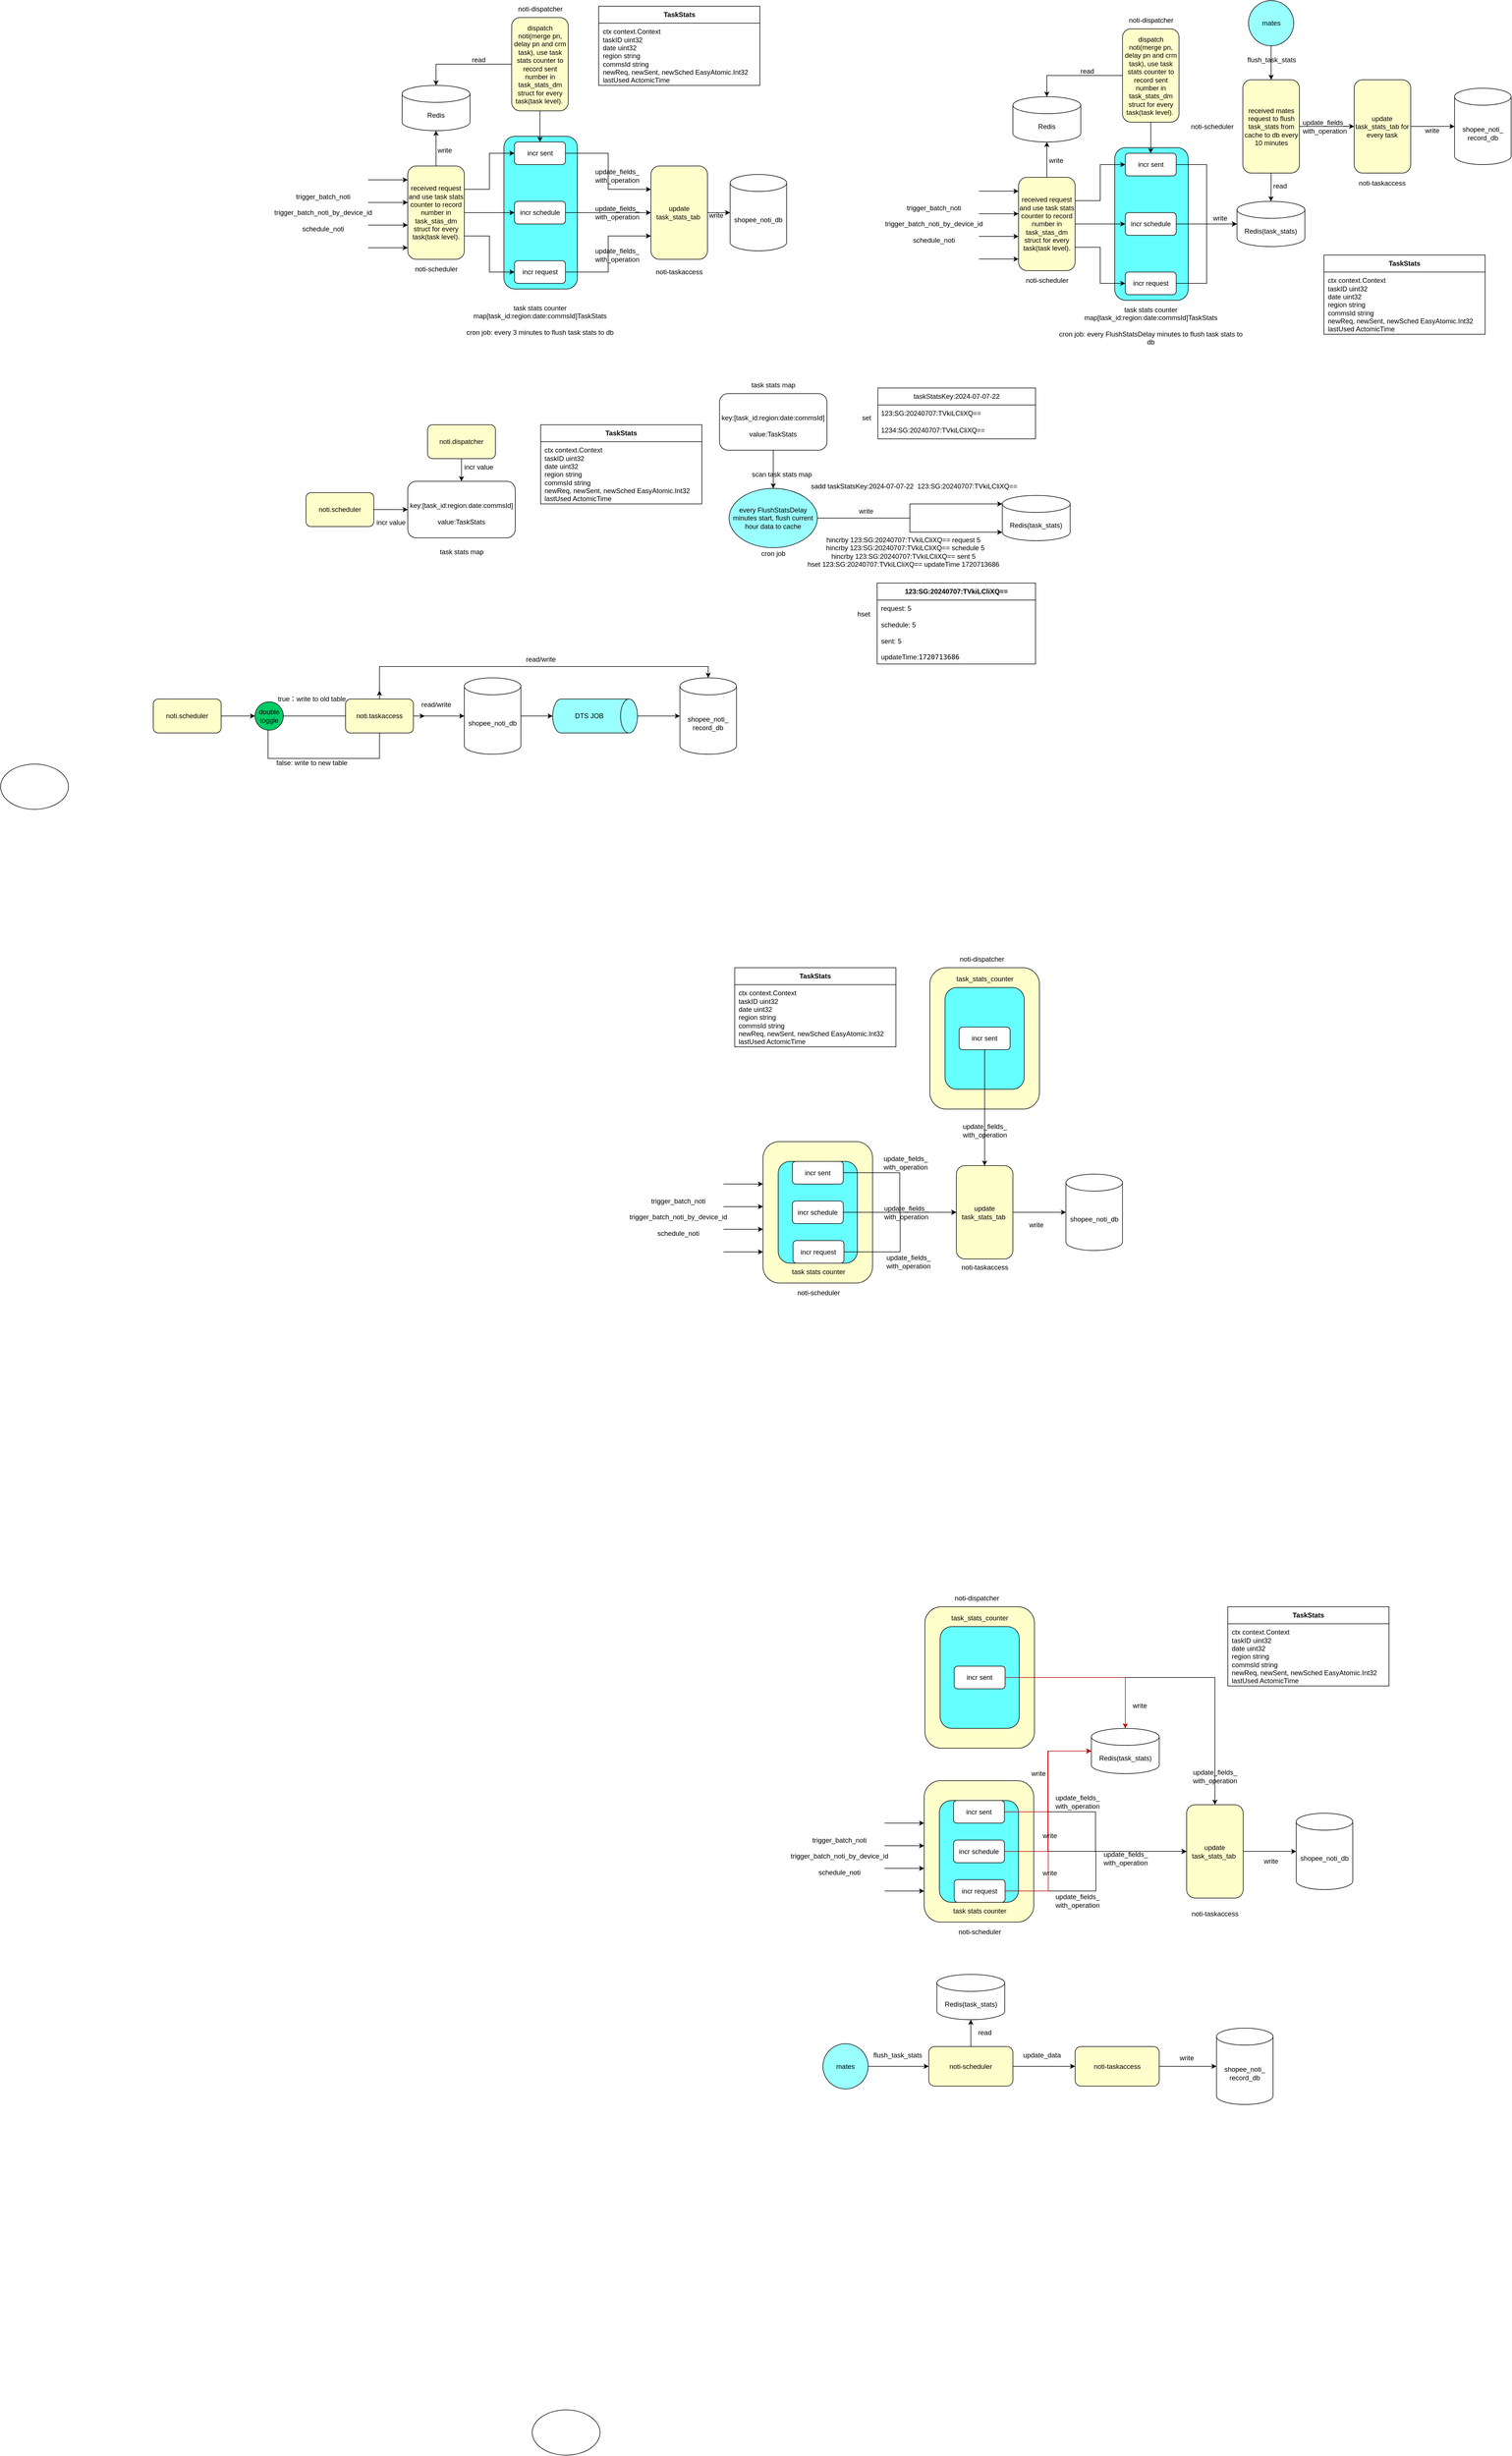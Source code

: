 <mxfile version="24.7.7">
  <diagram name="第 1 页" id="BuCrCjxRLYBdloh2XWjL">
    <mxGraphModel dx="4362" dy="589" grid="1" gridSize="10" guides="1" tooltips="1" connect="1" arrows="1" fold="1" page="1" pageScale="1" pageWidth="3300" pageHeight="4681" math="0" shadow="0">
      <root>
        <mxCell id="0" />
        <mxCell id="1" parent="0" />
        <mxCell id="L9vpntEDAFxDncsXa6qY-91" style="edgeStyle=orthogonalEdgeStyle;rounded=0;orthogonalLoop=1;jettySize=auto;html=1;exitX=1;exitY=0.5;exitDx=0;exitDy=0;fontFamily=Helvetica;fontSize=12;fontColor=default;startSize=30;" parent="1" source="L9vpntEDAFxDncsXa6qY-103" edge="1">
          <mxGeometry relative="1" as="geometry">
            <mxPoint x="520" y="1565" as="targetPoint" />
          </mxGeometry>
        </mxCell>
        <mxCell id="L9vpntEDAFxDncsXa6qY-110" style="edgeStyle=orthogonalEdgeStyle;rounded=0;orthogonalLoop=1;jettySize=auto;html=1;exitX=0.5;exitY=1;exitDx=0;exitDy=0;fontFamily=Helvetica;fontSize=12;fontColor=default;startSize=30;" parent="1" source="L9vpntEDAFxDncsXa6qY-103" edge="1">
          <mxGeometry relative="1" as="geometry">
            <mxPoint x="440" y="1520" as="targetPoint" />
            <Array as="points">
              <mxPoint x="243" y="1640" />
              <mxPoint x="440" y="1640" />
            </Array>
          </mxGeometry>
        </mxCell>
        <mxCell id="EGWkGbONBdirZcULKeuj-1" value="received request and use task stats counter to record number in task_stas_dm struct for every task(task level)." style="rounded=1;whiteSpace=wrap;html=1;fillColor=#FFFFCC;" parent="1" vertex="1">
          <mxGeometry x="490" y="592.5" width="100" height="165" as="geometry" />
        </mxCell>
        <mxCell id="EGWkGbONBdirZcULKeuj-2" value="noti-scheduler" style="text;html=1;align=center;verticalAlign=middle;resizable=0;points=[];autosize=1;strokeColor=none;fillColor=none;" parent="1" vertex="1">
          <mxGeometry x="490" y="760" width="100" height="30" as="geometry" />
        </mxCell>
        <mxCell id="EGWkGbONBdirZcULKeuj-4" value="noti-dispatcher" style="text;html=1;align=center;verticalAlign=middle;resizable=0;points=[];autosize=1;strokeColor=none;fillColor=none;" parent="1" vertex="1">
          <mxGeometry x="673.75" y="300" width="100" height="30" as="geometry" />
        </mxCell>
        <mxCell id="EGWkGbONBdirZcULKeuj-7" value="noti-taskaccess" style="text;html=1;strokeColor=none;fillColor=none;align=center;verticalAlign=middle;whiteSpace=wrap;rounded=0;" parent="1" vertex="1">
          <mxGeometry x="925" y="765" width="90" height="30" as="geometry" />
        </mxCell>
        <mxCell id="EGWkGbONBdirZcULKeuj-8" value="shopee_noti_db" style="shape=cylinder3;whiteSpace=wrap;html=1;boundedLbl=1;backgroundOutline=1;size=15;" parent="1" vertex="1">
          <mxGeometry x="1060" y="607.5" width="100" height="135" as="geometry" />
        </mxCell>
        <mxCell id="EGWkGbONBdirZcULKeuj-11" value="" style="endArrow=classic;html=1;rounded=0;entryX=0;entryY=0.5;entryDx=0;entryDy=0;entryPerimeter=0;exitX=1;exitY=0.5;exitDx=0;exitDy=0;" parent="1" source="EGWkGbONBdirZcULKeuj-50" target="EGWkGbONBdirZcULKeuj-8" edge="1">
          <mxGeometry width="50" height="50" relative="1" as="geometry">
            <mxPoint x="980" y="675" as="sourcePoint" />
            <mxPoint x="940" y="730" as="targetPoint" />
          </mxGeometry>
        </mxCell>
        <mxCell id="EGWkGbONBdirZcULKeuj-12" value="" style="endArrow=classic;html=1;rounded=0;" parent="1" edge="1">
          <mxGeometry width="50" height="50" relative="1" as="geometry">
            <mxPoint x="420" y="697" as="sourcePoint" />
            <mxPoint x="490" y="697" as="targetPoint" />
          </mxGeometry>
        </mxCell>
        <mxCell id="EGWkGbONBdirZcULKeuj-14" value="" style="endArrow=classic;html=1;rounded=0;" parent="1" edge="1">
          <mxGeometry width="50" height="50" relative="1" as="geometry">
            <mxPoint x="420" y="737" as="sourcePoint" />
            <mxPoint x="490" y="737" as="targetPoint" />
          </mxGeometry>
        </mxCell>
        <mxCell id="EGWkGbONBdirZcULKeuj-15" value="" style="endArrow=classic;html=1;rounded=0;" parent="1" edge="1">
          <mxGeometry width="50" height="50" relative="1" as="geometry">
            <mxPoint x="420" y="617" as="sourcePoint" />
            <mxPoint x="490" y="617" as="targetPoint" />
          </mxGeometry>
        </mxCell>
        <mxCell id="EGWkGbONBdirZcULKeuj-16" value="" style="endArrow=classic;html=1;rounded=0;" parent="1" edge="1">
          <mxGeometry width="50" height="50" relative="1" as="geometry">
            <mxPoint x="420" y="657" as="sourcePoint" />
            <mxPoint x="490" y="657" as="targetPoint" />
          </mxGeometry>
        </mxCell>
        <mxCell id="EGWkGbONBdirZcULKeuj-17" value="trigger_batch_noti&lt;br&gt;&lt;br&gt;trigger_batch_noti_by_device_id&lt;br&gt;&lt;br&gt;schedule_noti" style="text;html=1;align=center;verticalAlign=middle;resizable=0;points=[];autosize=1;strokeColor=none;fillColor=none;" parent="1" vertex="1">
          <mxGeometry x="240" y="630" width="200" height="90" as="geometry" />
        </mxCell>
        <mxCell id="EGWkGbONBdirZcULKeuj-21" value="" style="rounded=1;whiteSpace=wrap;html=1;fillColor=#66FFFF;" parent="1" vertex="1">
          <mxGeometry x="660" y="540" width="130" height="270" as="geometry" />
        </mxCell>
        <mxCell id="EGWkGbONBdirZcULKeuj-23" value="task stats counter&lt;br&gt;map[task_id:region:date:commsId]TaskStats&lt;br&gt;&lt;br&gt;cron job: every 3 minutes to flush task stats to db" style="text;html=1;strokeColor=none;fillColor=none;align=center;verticalAlign=middle;whiteSpace=wrap;rounded=0;" parent="1" vertex="1">
          <mxGeometry x="558.75" y="830" width="330" height="70" as="geometry" />
        </mxCell>
        <mxCell id="EGWkGbONBdirZcULKeuj-24" value="update_fields_&lt;br&gt;with_operation" style="text;html=1;align=center;verticalAlign=middle;resizable=0;points=[];autosize=1;strokeColor=none;fillColor=none;" parent="1" vertex="1">
          <mxGeometry x="810" y="590" width="100" height="40" as="geometry" />
        </mxCell>
        <mxCell id="EGWkGbONBdirZcULKeuj-38" style="edgeStyle=orthogonalEdgeStyle;rounded=0;orthogonalLoop=1;jettySize=auto;html=1;exitX=1;exitY=0.5;exitDx=0;exitDy=0;entryX=0;entryY=0.25;entryDx=0;entryDy=0;" parent="1" source="EGWkGbONBdirZcULKeuj-30" target="EGWkGbONBdirZcULKeuj-50" edge="1">
          <mxGeometry relative="1" as="geometry">
            <mxPoint x="883.75" y="675" as="targetPoint" />
          </mxGeometry>
        </mxCell>
        <mxCell id="EGWkGbONBdirZcULKeuj-30" value="incr sent" style="rounded=1;whiteSpace=wrap;html=1;" parent="1" vertex="1">
          <mxGeometry x="678.75" y="550" width="90" height="40" as="geometry" />
        </mxCell>
        <mxCell id="EGWkGbONBdirZcULKeuj-33" value="incr schedule" style="rounded=1;whiteSpace=wrap;html=1;" parent="1" vertex="1">
          <mxGeometry x="678.75" y="655" width="90" height="40" as="geometry" />
        </mxCell>
        <mxCell id="EGWkGbONBdirZcULKeuj-41" style="edgeStyle=orthogonalEdgeStyle;rounded=0;orthogonalLoop=1;jettySize=auto;html=1;exitX=1;exitY=0.5;exitDx=0;exitDy=0;entryX=0;entryY=0.75;entryDx=0;entryDy=0;" parent="1" source="EGWkGbONBdirZcULKeuj-34" target="EGWkGbONBdirZcULKeuj-50" edge="1">
          <mxGeometry relative="1" as="geometry">
            <mxPoint x="883.75" y="675" as="targetPoint" />
          </mxGeometry>
        </mxCell>
        <mxCell id="EGWkGbONBdirZcULKeuj-34" value="incr request" style="rounded=1;whiteSpace=wrap;html=1;" parent="1" vertex="1">
          <mxGeometry x="678.75" y="760" width="90" height="40" as="geometry" />
        </mxCell>
        <mxCell id="EGWkGbONBdirZcULKeuj-35" value="" style="endArrow=classic;html=1;rounded=0;exitX=1;exitY=0.5;exitDx=0;exitDy=0;entryX=0;entryY=0.5;entryDx=0;entryDy=0;" parent="1" source="EGWkGbONBdirZcULKeuj-33" target="EGWkGbONBdirZcULKeuj-50" edge="1">
          <mxGeometry width="50" height="50" relative="1" as="geometry">
            <mxPoint x="788.75" y="595" as="sourcePoint" />
            <mxPoint x="883.75" y="675" as="targetPoint" />
          </mxGeometry>
        </mxCell>
        <mxCell id="EGWkGbONBdirZcULKeuj-45" value="Redis" style="shape=cylinder3;whiteSpace=wrap;html=1;boundedLbl=1;backgroundOutline=1;size=15;" parent="1" vertex="1">
          <mxGeometry x="480" y="450" width="120" height="80" as="geometry" />
        </mxCell>
        <mxCell id="EGWkGbONBdirZcULKeuj-46" style="edgeStyle=orthogonalEdgeStyle;rounded=0;orthogonalLoop=1;jettySize=auto;html=1;exitX=0.5;exitY=0;exitDx=0;exitDy=0;entryX=0.5;entryY=1;entryDx=0;entryDy=0;entryPerimeter=0;" parent="1" source="EGWkGbONBdirZcULKeuj-1" target="EGWkGbONBdirZcULKeuj-45" edge="1">
          <mxGeometry relative="1" as="geometry" />
        </mxCell>
        <mxCell id="EGWkGbONBdirZcULKeuj-48" style="edgeStyle=orthogonalEdgeStyle;rounded=0;orthogonalLoop=1;jettySize=auto;html=1;exitX=0;exitY=0.5;exitDx=0;exitDy=0;entryX=0.5;entryY=0;entryDx=0;entryDy=0;entryPerimeter=0;" parent="1" source="EGWkGbONBdirZcULKeuj-49" target="EGWkGbONBdirZcULKeuj-45" edge="1">
          <mxGeometry relative="1" as="geometry">
            <mxPoint x="645" y="425" as="sourcePoint" />
          </mxGeometry>
        </mxCell>
        <mxCell id="EGWkGbONBdirZcULKeuj-53" style="edgeStyle=orthogonalEdgeStyle;rounded=0;orthogonalLoop=1;jettySize=auto;html=1;exitX=0.5;exitY=1;exitDx=0;exitDy=0;" parent="1" source="EGWkGbONBdirZcULKeuj-49" target="EGWkGbONBdirZcULKeuj-30" edge="1">
          <mxGeometry relative="1" as="geometry" />
        </mxCell>
        <mxCell id="EGWkGbONBdirZcULKeuj-49" value="dispatch noti(merge pn, delay pn and crm task), use task stats counter to record sent number in task_stats_dm struct for every task(task level).&amp;nbsp;" style="rounded=1;whiteSpace=wrap;html=1;fillColor=#FFFFCC;" parent="1" vertex="1">
          <mxGeometry x="673.75" y="330" width="100" height="165" as="geometry" />
        </mxCell>
        <mxCell id="EGWkGbONBdirZcULKeuj-50" value="update task_stats_tab&amp;nbsp;" style="rounded=1;whiteSpace=wrap;html=1;fillColor=#FFFFCC;" parent="1" vertex="1">
          <mxGeometry x="920" y="592.5" width="100" height="165" as="geometry" />
        </mxCell>
        <mxCell id="EGWkGbONBdirZcULKeuj-63" style="edgeStyle=orthogonalEdgeStyle;rounded=0;orthogonalLoop=1;jettySize=auto;html=1;exitX=1;exitY=0.25;exitDx=0;exitDy=0;entryX=0;entryY=0.5;entryDx=0;entryDy=0;" parent="1" source="EGWkGbONBdirZcULKeuj-1" target="EGWkGbONBdirZcULKeuj-30" edge="1">
          <mxGeometry relative="1" as="geometry" />
        </mxCell>
        <mxCell id="EGWkGbONBdirZcULKeuj-65" style="edgeStyle=orthogonalEdgeStyle;rounded=0;orthogonalLoop=1;jettySize=auto;html=1;exitX=1;exitY=0.75;exitDx=0;exitDy=0;entryX=0;entryY=0.5;entryDx=0;entryDy=0;" parent="1" source="EGWkGbONBdirZcULKeuj-1" target="EGWkGbONBdirZcULKeuj-34" edge="1">
          <mxGeometry relative="1" as="geometry" />
        </mxCell>
        <mxCell id="EGWkGbONBdirZcULKeuj-64" style="edgeStyle=orthogonalEdgeStyle;rounded=0;orthogonalLoop=1;jettySize=auto;html=1;exitX=1;exitY=0.5;exitDx=0;exitDy=0;entryX=0;entryY=0.5;entryDx=0;entryDy=0;" parent="1" source="EGWkGbONBdirZcULKeuj-1" target="EGWkGbONBdirZcULKeuj-33" edge="1">
          <mxGeometry relative="1" as="geometry" />
        </mxCell>
        <mxCell id="EGWkGbONBdirZcULKeuj-67" value="update_fields_&lt;br&gt;with_operation" style="text;html=1;align=center;verticalAlign=middle;resizable=0;points=[];autosize=1;strokeColor=none;fillColor=none;" parent="1" vertex="1">
          <mxGeometry x="810" y="655" width="100" height="40" as="geometry" />
        </mxCell>
        <mxCell id="EGWkGbONBdirZcULKeuj-68" value="update_fields_&lt;br&gt;with_operation" style="text;html=1;align=center;verticalAlign=middle;resizable=0;points=[];autosize=1;strokeColor=none;fillColor=none;" parent="1" vertex="1">
          <mxGeometry x="810" y="730" width="100" height="40" as="geometry" />
        </mxCell>
        <mxCell id="EGWkGbONBdirZcULKeuj-72" value="received request and use task stats counter to record number in task_stas_dm struct for every task(task level)." style="rounded=1;whiteSpace=wrap;html=1;fillColor=#FFFFCC;" parent="1" vertex="1">
          <mxGeometry x="1570" y="612.5" width="100" height="165" as="geometry" />
        </mxCell>
        <mxCell id="EGWkGbONBdirZcULKeuj-73" value="noti-scheduler" style="text;html=1;align=center;verticalAlign=middle;resizable=0;points=[];autosize=1;strokeColor=none;fillColor=none;" parent="1" vertex="1">
          <mxGeometry x="1570" y="780" width="100" height="30" as="geometry" />
        </mxCell>
        <mxCell id="EGWkGbONBdirZcULKeuj-74" value="noti-dispatcher" style="text;html=1;align=center;verticalAlign=middle;resizable=0;points=[];autosize=1;strokeColor=none;fillColor=none;" parent="1" vertex="1">
          <mxGeometry x="1753.75" y="320" width="100" height="30" as="geometry" />
        </mxCell>
        <mxCell id="EGWkGbONBdirZcULKeuj-78" value="" style="endArrow=classic;html=1;rounded=0;" parent="1" edge="1">
          <mxGeometry width="50" height="50" relative="1" as="geometry">
            <mxPoint x="1500" y="717" as="sourcePoint" />
            <mxPoint x="1570" y="717" as="targetPoint" />
          </mxGeometry>
        </mxCell>
        <mxCell id="EGWkGbONBdirZcULKeuj-79" value="" style="endArrow=classic;html=1;rounded=0;" parent="1" edge="1">
          <mxGeometry width="50" height="50" relative="1" as="geometry">
            <mxPoint x="1500" y="757" as="sourcePoint" />
            <mxPoint x="1570" y="757" as="targetPoint" />
          </mxGeometry>
        </mxCell>
        <mxCell id="EGWkGbONBdirZcULKeuj-80" value="" style="endArrow=classic;html=1;rounded=0;" parent="1" edge="1">
          <mxGeometry width="50" height="50" relative="1" as="geometry">
            <mxPoint x="1500" y="637" as="sourcePoint" />
            <mxPoint x="1570" y="637" as="targetPoint" />
          </mxGeometry>
        </mxCell>
        <mxCell id="EGWkGbONBdirZcULKeuj-81" value="" style="endArrow=classic;html=1;rounded=0;" parent="1" edge="1">
          <mxGeometry width="50" height="50" relative="1" as="geometry">
            <mxPoint x="1500" y="677" as="sourcePoint" />
            <mxPoint x="1570" y="677" as="targetPoint" />
          </mxGeometry>
        </mxCell>
        <mxCell id="EGWkGbONBdirZcULKeuj-82" value="trigger_batch_noti&lt;br&gt;&lt;br&gt;trigger_batch_noti_by_device_id&lt;br&gt;&lt;br&gt;schedule_noti" style="text;html=1;align=center;verticalAlign=middle;resizable=0;points=[];autosize=1;strokeColor=none;fillColor=none;" parent="1" vertex="1">
          <mxGeometry x="1320" y="650" width="200" height="90" as="geometry" />
        </mxCell>
        <mxCell id="EGWkGbONBdirZcULKeuj-83" value="" style="rounded=1;whiteSpace=wrap;html=1;fillColor=#66FFFF;" parent="1" vertex="1">
          <mxGeometry x="1740" y="560" width="130" height="270" as="geometry" />
        </mxCell>
        <mxCell id="EGWkGbONBdirZcULKeuj-86" style="edgeStyle=orthogonalEdgeStyle;rounded=0;orthogonalLoop=1;jettySize=auto;html=1;exitX=1;exitY=0.5;exitDx=0;exitDy=0;entryX=0;entryY=0.5;entryDx=0;entryDy=0;entryPerimeter=0;" parent="1" source="EGWkGbONBdirZcULKeuj-87" target="EGWkGbONBdirZcULKeuj-103" edge="1">
          <mxGeometry relative="1" as="geometry">
            <mxPoint x="2000" y="653.75" as="targetPoint" />
          </mxGeometry>
        </mxCell>
        <mxCell id="EGWkGbONBdirZcULKeuj-87" value="incr sent" style="rounded=1;whiteSpace=wrap;html=1;" parent="1" vertex="1">
          <mxGeometry x="1758.75" y="570" width="90" height="40" as="geometry" />
        </mxCell>
        <mxCell id="EGWkGbONBdirZcULKeuj-88" value="incr schedule" style="rounded=1;whiteSpace=wrap;html=1;" parent="1" vertex="1">
          <mxGeometry x="1758.75" y="675" width="90" height="40" as="geometry" />
        </mxCell>
        <mxCell id="EGWkGbONBdirZcULKeuj-89" style="edgeStyle=orthogonalEdgeStyle;rounded=0;orthogonalLoop=1;jettySize=auto;html=1;exitX=1;exitY=0.5;exitDx=0;exitDy=0;entryX=0;entryY=0.5;entryDx=0;entryDy=0;entryPerimeter=0;" parent="1" source="EGWkGbONBdirZcULKeuj-90" target="EGWkGbONBdirZcULKeuj-103" edge="1">
          <mxGeometry relative="1" as="geometry">
            <mxPoint x="2000" y="736.25" as="targetPoint" />
          </mxGeometry>
        </mxCell>
        <mxCell id="EGWkGbONBdirZcULKeuj-90" value="incr request" style="rounded=1;whiteSpace=wrap;html=1;" parent="1" vertex="1">
          <mxGeometry x="1758.75" y="780" width="90" height="40" as="geometry" />
        </mxCell>
        <mxCell id="EGWkGbONBdirZcULKeuj-91" value="" style="endArrow=classic;html=1;rounded=0;exitX=1;exitY=0.5;exitDx=0;exitDy=0;entryX=0;entryY=0.5;entryDx=0;entryDy=0;entryPerimeter=0;" parent="1" source="EGWkGbONBdirZcULKeuj-88" target="EGWkGbONBdirZcULKeuj-103" edge="1">
          <mxGeometry width="50" height="50" relative="1" as="geometry">
            <mxPoint x="1868.75" y="615" as="sourcePoint" />
            <mxPoint x="2000" y="695" as="targetPoint" />
          </mxGeometry>
        </mxCell>
        <mxCell id="EGWkGbONBdirZcULKeuj-92" value="Redis" style="shape=cylinder3;whiteSpace=wrap;html=1;boundedLbl=1;backgroundOutline=1;size=15;" parent="1" vertex="1">
          <mxGeometry x="1560" y="470" width="120" height="80" as="geometry" />
        </mxCell>
        <mxCell id="EGWkGbONBdirZcULKeuj-93" style="edgeStyle=orthogonalEdgeStyle;rounded=0;orthogonalLoop=1;jettySize=auto;html=1;exitX=0.5;exitY=0;exitDx=0;exitDy=0;entryX=0.5;entryY=1;entryDx=0;entryDy=0;entryPerimeter=0;" parent="1" source="EGWkGbONBdirZcULKeuj-72" target="EGWkGbONBdirZcULKeuj-92" edge="1">
          <mxGeometry relative="1" as="geometry" />
        </mxCell>
        <mxCell id="EGWkGbONBdirZcULKeuj-94" style="edgeStyle=orthogonalEdgeStyle;rounded=0;orthogonalLoop=1;jettySize=auto;html=1;exitX=0;exitY=0.5;exitDx=0;exitDy=0;entryX=0.5;entryY=0;entryDx=0;entryDy=0;entryPerimeter=0;" parent="1" source="EGWkGbONBdirZcULKeuj-96" target="EGWkGbONBdirZcULKeuj-92" edge="1">
          <mxGeometry relative="1" as="geometry">
            <mxPoint x="1725" y="445" as="sourcePoint" />
          </mxGeometry>
        </mxCell>
        <mxCell id="EGWkGbONBdirZcULKeuj-95" style="edgeStyle=orthogonalEdgeStyle;rounded=0;orthogonalLoop=1;jettySize=auto;html=1;exitX=0.5;exitY=1;exitDx=0;exitDy=0;" parent="1" source="EGWkGbONBdirZcULKeuj-96" target="EGWkGbONBdirZcULKeuj-87" edge="1">
          <mxGeometry relative="1" as="geometry" />
        </mxCell>
        <mxCell id="EGWkGbONBdirZcULKeuj-96" value="dispatch noti(merge pn, delay pn and crm task), use task stats counter to record sent number in task_stats_dm struct for every task(task level).&amp;nbsp;" style="rounded=1;whiteSpace=wrap;html=1;fillColor=#FFFFCC;" parent="1" vertex="1">
          <mxGeometry x="1753.75" y="350" width="100" height="165" as="geometry" />
        </mxCell>
        <mxCell id="EGWkGbONBdirZcULKeuj-98" style="edgeStyle=orthogonalEdgeStyle;rounded=0;orthogonalLoop=1;jettySize=auto;html=1;exitX=1;exitY=0.25;exitDx=0;exitDy=0;entryX=0;entryY=0.5;entryDx=0;entryDy=0;" parent="1" source="EGWkGbONBdirZcULKeuj-72" target="EGWkGbONBdirZcULKeuj-87" edge="1">
          <mxGeometry relative="1" as="geometry" />
        </mxCell>
        <mxCell id="EGWkGbONBdirZcULKeuj-99" style="edgeStyle=orthogonalEdgeStyle;rounded=0;orthogonalLoop=1;jettySize=auto;html=1;exitX=1;exitY=0.75;exitDx=0;exitDy=0;entryX=0;entryY=0.5;entryDx=0;entryDy=0;" parent="1" source="EGWkGbONBdirZcULKeuj-72" target="EGWkGbONBdirZcULKeuj-90" edge="1">
          <mxGeometry relative="1" as="geometry" />
        </mxCell>
        <mxCell id="EGWkGbONBdirZcULKeuj-100" style="edgeStyle=orthogonalEdgeStyle;rounded=0;orthogonalLoop=1;jettySize=auto;html=1;exitX=1;exitY=0.5;exitDx=0;exitDy=0;entryX=0;entryY=0.5;entryDx=0;entryDy=0;" parent="1" source="EGWkGbONBdirZcULKeuj-72" target="EGWkGbONBdirZcULKeuj-88" edge="1">
          <mxGeometry relative="1" as="geometry" />
        </mxCell>
        <mxCell id="EGWkGbONBdirZcULKeuj-103" value="Redis(task_stats)" style="shape=cylinder3;whiteSpace=wrap;html=1;boundedLbl=1;backgroundOutline=1;size=15;" parent="1" vertex="1">
          <mxGeometry x="1956.25" y="655" width="120" height="80" as="geometry" />
        </mxCell>
        <mxCell id="EGWkGbONBdirZcULKeuj-142" style="edgeStyle=orthogonalEdgeStyle;rounded=0;orthogonalLoop=1;jettySize=auto;html=1;exitX=1;exitY=0.5;exitDx=0;exitDy=0;entryX=0;entryY=0.5;entryDx=0;entryDy=0;" parent="1" source="EGWkGbONBdirZcULKeuj-104" target="EGWkGbONBdirZcULKeuj-139" edge="1">
          <mxGeometry relative="1" as="geometry" />
        </mxCell>
        <mxCell id="EGWkGbONBdirZcULKeuj-104" value="received mates request to flush task_stats from cache to db every 10 minutes" style="rounded=1;whiteSpace=wrap;html=1;fillColor=#FFFFCC;" parent="1" vertex="1">
          <mxGeometry x="1966.57" y="440" width="100" height="165" as="geometry" />
        </mxCell>
        <mxCell id="EGWkGbONBdirZcULKeuj-105" value="noti-scheduler" style="text;html=1;align=center;verticalAlign=middle;resizable=0;points=[];autosize=1;strokeColor=none;fillColor=none;" parent="1" vertex="1">
          <mxGeometry x="1861.57" y="507.5" width="100" height="30" as="geometry" />
        </mxCell>
        <mxCell id="EGWkGbONBdirZcULKeuj-111" value="flush_task_stats" style="text;html=1;align=center;verticalAlign=middle;resizable=0;points=[];autosize=1;strokeColor=none;fillColor=none;" parent="1" vertex="1">
          <mxGeometry x="1961.57" y="390" width="110" height="30" as="geometry" />
        </mxCell>
        <mxCell id="EGWkGbONBdirZcULKeuj-146" style="edgeStyle=orthogonalEdgeStyle;rounded=0;orthogonalLoop=1;jettySize=auto;html=1;exitX=0.5;exitY=1;exitDx=0;exitDy=0;" parent="1" source="EGWkGbONBdirZcULKeuj-129" target="EGWkGbONBdirZcULKeuj-104" edge="1">
          <mxGeometry relative="1" as="geometry" />
        </mxCell>
        <mxCell id="EGWkGbONBdirZcULKeuj-129" value="mates" style="ellipse;whiteSpace=wrap;html=1;aspect=fixed;fillColor=#99FFFF;" parent="1" vertex="1">
          <mxGeometry x="1976.57" y="300" width="80" height="80" as="geometry" />
        </mxCell>
        <mxCell id="EGWkGbONBdirZcULKeuj-130" value="write" style="text;html=1;align=center;verticalAlign=middle;resizable=0;points=[];autosize=1;strokeColor=none;fillColor=none;" parent="1" vertex="1">
          <mxGeometry x="1901.25" y="670" width="50" height="30" as="geometry" />
        </mxCell>
        <mxCell id="EGWkGbONBdirZcULKeuj-131" value="write" style="text;html=1;align=center;verticalAlign=middle;resizable=0;points=[];autosize=1;strokeColor=none;fillColor=none;" parent="1" vertex="1">
          <mxGeometry x="1611.25" y="568" width="50" height="30" as="geometry" />
        </mxCell>
        <mxCell id="EGWkGbONBdirZcULKeuj-132" value="read" style="text;html=1;align=center;verticalAlign=middle;resizable=0;points=[];autosize=1;strokeColor=none;fillColor=none;" parent="1" vertex="1">
          <mxGeometry x="1666.25" y="410" width="50" height="30" as="geometry" />
        </mxCell>
        <mxCell id="EGWkGbONBdirZcULKeuj-133" value="write" style="text;html=1;align=center;verticalAlign=middle;resizable=0;points=[];autosize=1;strokeColor=none;fillColor=none;" parent="1" vertex="1">
          <mxGeometry x="530" y="550" width="50" height="30" as="geometry" />
        </mxCell>
        <mxCell id="EGWkGbONBdirZcULKeuj-134" value="read" style="text;html=1;align=center;verticalAlign=middle;resizable=0;points=[];autosize=1;strokeColor=none;fillColor=none;" parent="1" vertex="1">
          <mxGeometry x="590" y="390" width="50" height="30" as="geometry" />
        </mxCell>
        <mxCell id="EGWkGbONBdirZcULKeuj-135" value="write" style="text;html=1;align=center;verticalAlign=middle;resizable=0;points=[];autosize=1;strokeColor=none;fillColor=none;" parent="1" vertex="1">
          <mxGeometry x="1010" y="665" width="50" height="30" as="geometry" />
        </mxCell>
        <mxCell id="EGWkGbONBdirZcULKeuj-138" value="shopee_noti_&lt;br&gt;record_db" style="shape=cylinder3;whiteSpace=wrap;html=1;boundedLbl=1;backgroundOutline=1;size=15;" parent="1" vertex="1">
          <mxGeometry x="2340.94" y="455" width="100" height="135" as="geometry" />
        </mxCell>
        <mxCell id="EGWkGbONBdirZcULKeuj-139" value="update task_stats_tab for every task" style="rounded=1;whiteSpace=wrap;html=1;fillColor=#FFFFCC;" parent="1" vertex="1">
          <mxGeometry x="2163.44" y="440" width="100" height="165" as="geometry" />
        </mxCell>
        <mxCell id="EGWkGbONBdirZcULKeuj-140" style="edgeStyle=orthogonalEdgeStyle;rounded=0;orthogonalLoop=1;jettySize=auto;html=1;exitX=1;exitY=0.5;exitDx=0;exitDy=0;entryX=0;entryY=0.5;entryDx=0;entryDy=0;entryPerimeter=0;" parent="1" source="EGWkGbONBdirZcULKeuj-139" target="EGWkGbONBdirZcULKeuj-138" edge="1">
          <mxGeometry relative="1" as="geometry" />
        </mxCell>
        <mxCell id="EGWkGbONBdirZcULKeuj-141" value="write" style="text;html=1;align=center;verticalAlign=middle;resizable=0;points=[];autosize=1;strokeColor=none;fillColor=none;" parent="1" vertex="1">
          <mxGeometry x="2276.25" y="515" width="50" height="30" as="geometry" />
        </mxCell>
        <mxCell id="EGWkGbONBdirZcULKeuj-143" value="update_fields_&lt;br&gt;with_operation" style="text;html=1;align=center;verticalAlign=middle;resizable=0;points=[];autosize=1;strokeColor=none;fillColor=none;" parent="1" vertex="1">
          <mxGeometry x="2060.94" y="502.5" width="100" height="40" as="geometry" />
        </mxCell>
        <mxCell id="EGWkGbONBdirZcULKeuj-145" value="noti-taskaccess" style="text;html=1;strokeColor=none;fillColor=none;align=center;verticalAlign=middle;whiteSpace=wrap;rounded=0;" parent="1" vertex="1">
          <mxGeometry x="2168.44" y="607.5" width="90" height="30" as="geometry" />
        </mxCell>
        <mxCell id="EGWkGbONBdirZcULKeuj-147" style="edgeStyle=orthogonalEdgeStyle;rounded=0;orthogonalLoop=1;jettySize=auto;html=1;exitX=0.5;exitY=1;exitDx=0;exitDy=0;entryX=0.5;entryY=0;entryDx=0;entryDy=0;entryPerimeter=0;" parent="1" source="EGWkGbONBdirZcULKeuj-104" target="EGWkGbONBdirZcULKeuj-103" edge="1">
          <mxGeometry relative="1" as="geometry" />
        </mxCell>
        <mxCell id="EGWkGbONBdirZcULKeuj-148" value="read" style="text;html=1;align=center;verticalAlign=middle;resizable=0;points=[];autosize=1;strokeColor=none;fillColor=none;" parent="1" vertex="1">
          <mxGeometry x="2006.57" y="612.5" width="50" height="30" as="geometry" />
        </mxCell>
        <mxCell id="L9vpntEDAFxDncsXa6qY-6" style="edgeStyle=orthogonalEdgeStyle;rounded=0;orthogonalLoop=1;jettySize=auto;html=1;exitX=0.5;exitY=1;exitDx=0;exitDy=0;entryX=0.5;entryY=0;entryDx=0;entryDy=0;" parent="1" source="L9vpntEDAFxDncsXa6qY-1" target="L9vpntEDAFxDncsXa6qY-3" edge="1">
          <mxGeometry relative="1" as="geometry" />
        </mxCell>
        <mxCell id="L9vpntEDAFxDncsXa6qY-1" value="noti.dispatcher" style="rounded=1;whiteSpace=wrap;html=1;fillColor=#FFFFCC;" parent="1" vertex="1">
          <mxGeometry x="525" y="1050" width="120" height="60" as="geometry" />
        </mxCell>
        <mxCell id="L9vpntEDAFxDncsXa6qY-5" style="edgeStyle=orthogonalEdgeStyle;rounded=0;orthogonalLoop=1;jettySize=auto;html=1;exitX=1;exitY=0.5;exitDx=0;exitDy=0;entryX=0;entryY=0.5;entryDx=0;entryDy=0;" parent="1" source="L9vpntEDAFxDncsXa6qY-2" target="L9vpntEDAFxDncsXa6qY-3" edge="1">
          <mxGeometry relative="1" as="geometry" />
        </mxCell>
        <mxCell id="L9vpntEDAFxDncsXa6qY-2" value="noti.scheduler" style="rounded=1;whiteSpace=wrap;html=1;fillColor=#FFFFCC;" parent="1" vertex="1">
          <mxGeometry x="310" y="1170" width="120" height="60" as="geometry" />
        </mxCell>
        <mxCell id="L9vpntEDAFxDncsXa6qY-3" value="&lt;br&gt;key:[task_id:region:date:commsId]&lt;br&gt;&lt;br&gt;value:TaskStats" style="rounded=1;whiteSpace=wrap;html=1;" parent="1" vertex="1">
          <mxGeometry x="490" y="1150" width="190" height="100" as="geometry" />
        </mxCell>
        <mxCell id="L9vpntEDAFxDncsXa6qY-4" value="task stats map" style="text;html=1;align=center;verticalAlign=middle;resizable=0;points=[];autosize=1;strokeColor=none;fillColor=none;" parent="1" vertex="1">
          <mxGeometry x="535" y="1260" width="100" height="30" as="geometry" />
        </mxCell>
        <mxCell id="L9vpntEDAFxDncsXa6qY-31" style="edgeStyle=orthogonalEdgeStyle;rounded=0;orthogonalLoop=1;jettySize=auto;html=1;exitX=0.5;exitY=1;exitDx=0;exitDy=0;" parent="1" source="L9vpntEDAFxDncsXa6qY-19" target="L9vpntEDAFxDncsXa6qY-29" edge="1">
          <mxGeometry relative="1" as="geometry" />
        </mxCell>
        <mxCell id="L9vpntEDAFxDncsXa6qY-19" value="&lt;br&gt;key:[task_id:region:date:commsId]&lt;br&gt;&lt;br&gt;value:TaskStats" style="rounded=1;whiteSpace=wrap;html=1;" parent="1" vertex="1">
          <mxGeometry x="1041.25" y="995" width="190" height="100" as="geometry" />
        </mxCell>
        <mxCell id="L9vpntEDAFxDncsXa6qY-20" value="task stats map" style="text;html=1;align=center;verticalAlign=middle;resizable=0;points=[];autosize=1;strokeColor=none;fillColor=none;" parent="1" vertex="1">
          <mxGeometry x="1086.25" y="965" width="100" height="30" as="geometry" />
        </mxCell>
        <mxCell id="L9vpntEDAFxDncsXa6qY-29" value="every FlushStatsDelay minutes start, flush current hour data to cache" style="ellipse;whiteSpace=wrap;html=1;fillColor=#99FFFF;" parent="1" vertex="1">
          <mxGeometry x="1058.13" y="1162.5" width="156.25" height="105" as="geometry" />
        </mxCell>
        <mxCell id="L9vpntEDAFxDncsXa6qY-30" value="cron job" style="text;html=1;align=center;verticalAlign=middle;resizable=0;points=[];autosize=1;strokeColor=none;fillColor=none;" parent="1" vertex="1">
          <mxGeometry x="1101.25" y="1263" width="70" height="30" as="geometry" />
        </mxCell>
        <mxCell id="L9vpntEDAFxDncsXa6qY-32" value="scan task stats map" style="text;html=1;align=center;verticalAlign=middle;resizable=0;points=[];autosize=1;strokeColor=none;fillColor=none;" parent="1" vertex="1">
          <mxGeometry x="1086.25" y="1123" width="130" height="30" as="geometry" />
        </mxCell>
        <mxCell id="L9vpntEDAFxDncsXa6qY-34" value="Redis(task_stats)" style="shape=cylinder3;whiteSpace=wrap;html=1;boundedLbl=1;backgroundOutline=1;size=15;" parent="1" vertex="1">
          <mxGeometry x="1541.25" y="1175" width="120" height="80" as="geometry" />
        </mxCell>
        <mxCell id="L9vpntEDAFxDncsXa6qY-38" style="edgeStyle=orthogonalEdgeStyle;rounded=0;orthogonalLoop=1;jettySize=auto;html=1;exitX=1;exitY=0.5;exitDx=0;exitDy=0;entryX=0;entryY=0;entryDx=0;entryDy=15;entryPerimeter=0;" parent="1" source="L9vpntEDAFxDncsXa6qY-29" target="L9vpntEDAFxDncsXa6qY-34" edge="1">
          <mxGeometry relative="1" as="geometry" />
        </mxCell>
        <mxCell id="L9vpntEDAFxDncsXa6qY-39" style="edgeStyle=orthogonalEdgeStyle;rounded=0;orthogonalLoop=1;jettySize=auto;html=1;exitX=1;exitY=0.5;exitDx=0;exitDy=0;entryX=0;entryY=1;entryDx=0;entryDy=-15;entryPerimeter=0;" parent="1" source="L9vpntEDAFxDncsXa6qY-29" target="L9vpntEDAFxDncsXa6qY-34" edge="1">
          <mxGeometry relative="1" as="geometry" />
        </mxCell>
        <mxCell id="L9vpntEDAFxDncsXa6qY-41" value="taskStatsKey:2024-07-07-22" style="swimlane;fontStyle=0;childLayout=stackLayout;horizontal=1;startSize=30;horizontalStack=0;resizeParent=1;resizeParentMax=0;resizeLast=0;collapsible=1;marginBottom=0;whiteSpace=wrap;html=1;" parent="1" vertex="1">
          <mxGeometry x="1321.25" y="985" width="278.75" height="90" as="geometry" />
        </mxCell>
        <mxCell id="L9vpntEDAFxDncsXa6qY-42" value="123:SG:20240707:TVkiLCliXQ==" style="text;strokeColor=none;fillColor=none;align=left;verticalAlign=middle;spacingLeft=4;spacingRight=4;overflow=hidden;points=[[0,0.5],[1,0.5]];portConstraint=eastwest;rotatable=0;whiteSpace=wrap;html=1;" parent="L9vpntEDAFxDncsXa6qY-41" vertex="1">
          <mxGeometry y="30" width="278.75" height="30" as="geometry" />
        </mxCell>
        <mxCell id="L9vpntEDAFxDncsXa6qY-43" value="1234:SG:20240707:TVkiLCliXQ==" style="text;strokeColor=none;fillColor=none;align=left;verticalAlign=middle;spacingLeft=4;spacingRight=4;overflow=hidden;points=[[0,0.5],[1,0.5]];portConstraint=eastwest;rotatable=0;whiteSpace=wrap;html=1;" parent="L9vpntEDAFxDncsXa6qY-41" vertex="1">
          <mxGeometry y="60" width="278.75" height="30" as="geometry" />
        </mxCell>
        <mxCell id="L9vpntEDAFxDncsXa6qY-45" value="&lt;span style=&quot;color: rgb(0, 0, 0); font-family: Helvetica; font-size: 12px; font-style: normal; font-variant-ligatures: normal; font-variant-caps: normal; font-weight: 400; letter-spacing: normal; orphans: 2; text-align: center; text-indent: 0px; text-transform: none; widows: 2; word-spacing: 0px; -webkit-text-stroke-width: 0px; background-color: rgb(251, 251, 251); text-decoration-thickness: initial; text-decoration-style: initial; text-decoration-color: initial; float: none; display: inline !important;&quot;&gt;sadd taskStatsKey:2024-07-07-22&amp;nbsp;&amp;nbsp;&lt;/span&gt;123:SG:20240707:TVkiLCliXQ==" style="text;whiteSpace=wrap;html=1;" parent="1" vertex="1">
          <mxGeometry x="1201.25" y="1145" width="440" height="48" as="geometry" />
        </mxCell>
        <mxCell id="L9vpntEDAFxDncsXa6qY-52" value="hincrby 123:SG:20240707:TVkiLCliXQ== request 5 &lt;br&gt;&amp;nbsp; hincrby 123:SG:20240707:TVkiLCliXQ== schedule 5&lt;br&gt;hincrby 123:SG:20240707:TVkiLCliXQ== sent 5&lt;br&gt;hset 123:SG:20240707:TVkiLCliXQ== updateTime&amp;nbsp;1720713686" style="text;html=1;align=center;verticalAlign=middle;resizable=0;points=[];autosize=1;strokeColor=none;fillColor=none;" parent="1" vertex="1">
          <mxGeometry x="1186.25" y="1240" width="360" height="70" as="geometry" />
        </mxCell>
        <mxCell id="L9vpntEDAFxDncsXa6qY-56" value="hset" style="text;html=1;align=center;verticalAlign=middle;resizable=0;points=[];autosize=1;strokeColor=none;fillColor=none;" parent="1" vertex="1">
          <mxGeometry x="1271.25" y="1370" width="50" height="30" as="geometry" />
        </mxCell>
        <mxCell id="L9vpntEDAFxDncsXa6qY-57" value="set" style="text;html=1;align=center;verticalAlign=middle;resizable=0;points=[];autosize=1;strokeColor=none;fillColor=none;" parent="1" vertex="1">
          <mxGeometry x="1281.25" y="1023" width="40" height="30" as="geometry" />
        </mxCell>
        <mxCell id="L9vpntEDAFxDncsXa6qY-58" value="incr value" style="text;html=1;align=center;verticalAlign=middle;resizable=0;points=[];autosize=1;strokeColor=none;fillColor=none;" parent="1" vertex="1">
          <mxGeometry x="580" y="1110" width="70" height="30" as="geometry" />
        </mxCell>
        <mxCell id="L9vpntEDAFxDncsXa6qY-59" value="incr value" style="text;html=1;align=center;verticalAlign=middle;resizable=0;points=[];autosize=1;strokeColor=none;fillColor=none;" parent="1" vertex="1">
          <mxGeometry x="425" y="1208" width="70" height="30" as="geometry" />
        </mxCell>
        <mxCell id="L9vpntEDAFxDncsXa6qY-62" value="TaskStats" style="swimlane;whiteSpace=wrap;html=1;strokeColor=default;align=center;verticalAlign=middle;fontFamily=Helvetica;fontSize=12;fontColor=default;startSize=30;fillColor=default;" parent="1" vertex="1">
          <mxGeometry x="725" y="1050" width="285" height="140" as="geometry" />
        </mxCell>
        <mxCell id="L9vpntEDAFxDncsXa6qY-65" value="ctx context.Context&lt;br&gt;taskID uint32&lt;br&gt;date uint32&lt;br&gt;region string&lt;br&gt;commsId string&lt;br&gt;newReq, newSent, newSched EasyAtomic.Int32&lt;br&gt;lastUsed ActomicTime" style="text;html=1;align=left;verticalAlign=middle;resizable=0;points=[];autosize=1;strokeColor=none;fillColor=none;fontSize=12;fontFamily=Helvetica;fontColor=default;" parent="L9vpntEDAFxDncsXa6qY-62" vertex="1">
          <mxGeometry x="5" y="33" width="280" height="110" as="geometry" />
        </mxCell>
        <mxCell id="L9vpntEDAFxDncsXa6qY-66" value="" style="ellipse;whiteSpace=wrap;html=1;strokeColor=default;align=center;verticalAlign=middle;fontFamily=Helvetica;fontSize=12;fontColor=default;startSize=30;fillColor=default;" parent="1" vertex="1">
          <mxGeometry x="710" y="4560" width="120" height="80" as="geometry" />
        </mxCell>
        <mxCell id="L9vpntEDAFxDncsXa6qY-67" value="write" style="text;html=1;align=center;verticalAlign=middle;resizable=0;points=[];autosize=1;strokeColor=none;fillColor=none;fontSize=12;fontFamily=Helvetica;fontColor=default;" parent="1" vertex="1">
          <mxGeometry x="1275" y="1188" width="50" height="30" as="geometry" />
        </mxCell>
        <mxCell id="L9vpntEDAFxDncsXa6qY-69" value="TaskStats" style="swimlane;whiteSpace=wrap;html=1;strokeColor=default;align=center;verticalAlign=middle;fontFamily=Helvetica;fontSize=12;fontColor=default;startSize=30;fillColor=default;" parent="1" vertex="1">
          <mxGeometry x="827.5" y="310" width="285" height="140" as="geometry" />
        </mxCell>
        <mxCell id="L9vpntEDAFxDncsXa6qY-70" value="ctx context.Context&lt;br&gt;taskID uint32&lt;br&gt;date uint32&lt;br&gt;region string&lt;br&gt;commsId string&lt;br&gt;newReq, newSent, newSched EasyAtomic.Int32&lt;br&gt;lastUsed ActomicTime" style="text;html=1;align=left;verticalAlign=middle;resizable=0;points=[];autosize=1;strokeColor=none;fillColor=none;fontSize=12;fontFamily=Helvetica;fontColor=default;" parent="L9vpntEDAFxDncsXa6qY-69" vertex="1">
          <mxGeometry x="5" y="33" width="280" height="110" as="geometry" />
        </mxCell>
        <mxCell id="L9vpntEDAFxDncsXa6qY-71" value="task stats counter&lt;br&gt;map[task_id:region:date:commsId]TaskStats&lt;br&gt;&lt;br&gt;cron job: every FlushStatsDelay minutes to flush task stats to db" style="text;html=1;strokeColor=none;fillColor=none;align=center;verticalAlign=middle;whiteSpace=wrap;rounded=0;" parent="1" vertex="1">
          <mxGeometry x="1638.75" y="840" width="330" height="70" as="geometry" />
        </mxCell>
        <mxCell id="L9vpntEDAFxDncsXa6qY-72" value="TaskStats" style="swimlane;whiteSpace=wrap;html=1;strokeColor=default;align=center;verticalAlign=middle;fontFamily=Helvetica;fontSize=12;fontColor=default;startSize=30;fillColor=default;" parent="1" vertex="1">
          <mxGeometry x="2110" y="750" width="285" height="140" as="geometry" />
        </mxCell>
        <mxCell id="L9vpntEDAFxDncsXa6qY-73" value="ctx context.Context&lt;br&gt;taskID uint32&lt;br&gt;date uint32&lt;br&gt;region string&lt;br&gt;commsId string&lt;br&gt;newReq, newSent, newSched EasyAtomic.Int32&lt;br&gt;lastUsed ActomicTime" style="text;html=1;align=left;verticalAlign=middle;resizable=0;points=[];autosize=1;strokeColor=none;fillColor=none;fontSize=12;fontFamily=Helvetica;fontColor=default;" parent="L9vpntEDAFxDncsXa6qY-72" vertex="1">
          <mxGeometry x="5" y="33" width="280" height="110" as="geometry" />
        </mxCell>
        <mxCell id="L9vpntEDAFxDncsXa6qY-75" value="shopee_noti_db" style="shape=cylinder3;whiteSpace=wrap;html=1;boundedLbl=1;backgroundOutline=1;size=15;" parent="1" vertex="1">
          <mxGeometry x="590.0" y="1497.5" width="100" height="135" as="geometry" />
        </mxCell>
        <mxCell id="L9vpntEDAFxDncsXa6qY-76" value="shopee_noti_&lt;br&gt;record_db" style="shape=cylinder3;whiteSpace=wrap;html=1;boundedLbl=1;backgroundOutline=1;size=15;" parent="1" vertex="1">
          <mxGeometry x="971.25" y="1497.5" width="100" height="135" as="geometry" />
        </mxCell>
        <mxCell id="L9vpntEDAFxDncsXa6qY-78" value="" style="shape=cylinder3;whiteSpace=wrap;html=1;boundedLbl=1;backgroundOutline=1;size=15;strokeColor=default;align=center;verticalAlign=middle;fontFamily=Helvetica;fontSize=12;fontColor=default;startSize=30;fillColor=#99FFFF;rotation=90;" parent="1" vertex="1">
          <mxGeometry x="791.25" y="1490" width="60" height="150" as="geometry" />
        </mxCell>
        <mxCell id="L9vpntEDAFxDncsXa6qY-79" value="DTS JOB" style="text;html=1;strokeColor=none;fillColor=none;align=center;verticalAlign=middle;whiteSpace=wrap;rounded=0;fontSize=12;fontFamily=Helvetica;fontColor=default;" parent="1" vertex="1">
          <mxGeometry x="781.25" y="1550" width="60" height="30" as="geometry" />
        </mxCell>
        <mxCell id="L9vpntEDAFxDncsXa6qY-80" style="edgeStyle=orthogonalEdgeStyle;rounded=0;orthogonalLoop=1;jettySize=auto;html=1;exitX=1;exitY=0.5;exitDx=0;exitDy=0;exitPerimeter=0;entryX=0.5;entryY=1;entryDx=0;entryDy=0;entryPerimeter=0;fontFamily=Helvetica;fontSize=12;fontColor=default;startSize=30;" parent="1" source="L9vpntEDAFxDncsXa6qY-75" target="L9vpntEDAFxDncsXa6qY-78" edge="1">
          <mxGeometry relative="1" as="geometry" />
        </mxCell>
        <mxCell id="L9vpntEDAFxDncsXa6qY-81" style="edgeStyle=orthogonalEdgeStyle;rounded=0;orthogonalLoop=1;jettySize=auto;html=1;exitX=0.5;exitY=0;exitDx=0;exitDy=0;exitPerimeter=0;entryX=0;entryY=0.5;entryDx=0;entryDy=0;entryPerimeter=0;fontFamily=Helvetica;fontSize=12;fontColor=default;startSize=30;" parent="1" source="L9vpntEDAFxDncsXa6qY-78" target="L9vpntEDAFxDncsXa6qY-76" edge="1">
          <mxGeometry relative="1" as="geometry" />
        </mxCell>
        <mxCell id="L9vpntEDAFxDncsXa6qY-82" value="noti.taskaccess" style="rounded=1;whiteSpace=wrap;html=1;fillColor=#FFFFCC;" parent="1" vertex="1">
          <mxGeometry x="380" y="1535" width="120" height="60" as="geometry" />
        </mxCell>
        <mxCell id="L9vpntEDAFxDncsXa6qY-85" value="noti.scheduler" style="rounded=1;whiteSpace=wrap;html=1;fillColor=#FFFFCC;" parent="1" vertex="1">
          <mxGeometry x="40" y="1535" width="120" height="60" as="geometry" />
        </mxCell>
        <mxCell id="L9vpntEDAFxDncsXa6qY-92" style="edgeStyle=orthogonalEdgeStyle;rounded=0;orthogonalLoop=1;jettySize=auto;html=1;exitX=1;exitY=0.5;exitDx=0;exitDy=0;entryX=0;entryY=0.5;entryDx=0;entryDy=0;entryPerimeter=0;fontFamily=Helvetica;fontSize=12;fontColor=default;startSize=30;" parent="1" source="L9vpntEDAFxDncsXa6qY-82" target="L9vpntEDAFxDncsXa6qY-75" edge="1">
          <mxGeometry relative="1" as="geometry" />
        </mxCell>
        <mxCell id="L9vpntEDAFxDncsXa6qY-95" value="read/write" style="text;html=1;align=center;verticalAlign=middle;resizable=0;points=[];autosize=1;strokeColor=none;fillColor=none;fontSize=12;fontFamily=Helvetica;fontColor=default;" parent="1" vertex="1">
          <mxGeometry x="685" y="1450" width="80" height="30" as="geometry" />
        </mxCell>
        <mxCell id="L9vpntEDAFxDncsXa6qY-96" value="read/write" style="text;html=1;align=center;verticalAlign=middle;resizable=0;points=[];autosize=1;strokeColor=none;fillColor=none;fontSize=12;fontFamily=Helvetica;fontColor=default;" parent="1" vertex="1">
          <mxGeometry x="500" y="1530" width="80" height="30" as="geometry" />
        </mxCell>
        <mxCell id="L9vpntEDAFxDncsXa6qY-104" value="" style="edgeStyle=orthogonalEdgeStyle;rounded=0;orthogonalLoop=1;jettySize=auto;html=1;exitX=1;exitY=0.5;exitDx=0;exitDy=0;fontFamily=Helvetica;fontSize=12;fontColor=default;startSize=30;" parent="1" source="L9vpntEDAFxDncsXa6qY-85" target="L9vpntEDAFxDncsXa6qY-103" edge="1">
          <mxGeometry relative="1" as="geometry">
            <mxPoint x="270" y="1565" as="sourcePoint" />
            <mxPoint x="390" y="1565" as="targetPoint" />
          </mxGeometry>
        </mxCell>
        <mxCell id="L9vpntEDAFxDncsXa6qY-103" value="double toggle" style="ellipse;whiteSpace=wrap;html=1;aspect=fixed;strokeColor=default;align=center;verticalAlign=middle;fontFamily=Helvetica;fontSize=12;fontColor=default;startSize=30;fillColor=#00CC66;" parent="1" vertex="1">
          <mxGeometry x="220" y="1540" width="50" height="50" as="geometry" />
        </mxCell>
        <mxCell id="L9vpntEDAFxDncsXa6qY-105" style="edgeStyle=orthogonalEdgeStyle;rounded=0;orthogonalLoop=1;jettySize=auto;html=1;exitX=0.5;exitY=0;exitDx=0;exitDy=0;entryX=0.5;entryY=0;entryDx=0;entryDy=0;entryPerimeter=0;fontFamily=Helvetica;fontSize=12;fontColor=default;startSize=30;" parent="1" source="L9vpntEDAFxDncsXa6qY-82" target="L9vpntEDAFxDncsXa6qY-76" edge="1">
          <mxGeometry relative="1" as="geometry" />
        </mxCell>
        <mxCell id="L9vpntEDAFxDncsXa6qY-106" value="false: write to new table" style="text;html=1;align=center;verticalAlign=middle;resizable=0;points=[];autosize=1;strokeColor=none;fillColor=none;fontSize=12;fontFamily=Helvetica;fontColor=default;" parent="1" vertex="1">
          <mxGeometry x="245" y="1632.5" width="150" height="30" as="geometry" />
        </mxCell>
        <mxCell id="L9vpntEDAFxDncsXa6qY-109" value="true：write to old table" style="text;html=1;align=center;verticalAlign=middle;resizable=0;points=[];autosize=1;strokeColor=none;fillColor=none;fontSize=12;fontFamily=Helvetica;fontColor=default;" parent="1" vertex="1">
          <mxGeometry x="250" y="1520" width="140" height="30" as="geometry" />
        </mxCell>
        <mxCell id="L9vpntEDAFxDncsXa6qY-112" value="" style="rounded=1;whiteSpace=wrap;html=1;fillColor=#FFFFCC;" parent="1" vertex="1">
          <mxGeometry x="1118.13" y="2317.5" width="193.75" height="250" as="geometry" />
        </mxCell>
        <mxCell id="L9vpntEDAFxDncsXa6qY-116" value="shopee_noti_db" style="shape=cylinder3;whiteSpace=wrap;html=1;boundedLbl=1;backgroundOutline=1;size=15;" parent="1" vertex="1">
          <mxGeometry x="1653.75" y="2375" width="100" height="135" as="geometry" />
        </mxCell>
        <mxCell id="L9vpntEDAFxDncsXa6qY-117" value="" style="endArrow=classic;html=1;rounded=0;entryX=0;entryY=0.5;entryDx=0;entryDy=0;entryPerimeter=0;exitX=1;exitY=0.5;exitDx=0;exitDy=0;" parent="1" source="L9vpntEDAFxDncsXa6qY-137" target="L9vpntEDAFxDncsXa6qY-116" edge="1">
          <mxGeometry width="50" height="50" relative="1" as="geometry">
            <mxPoint x="1660" y="2205" as="sourcePoint" />
            <mxPoint x="1620" y="2260" as="targetPoint" />
          </mxGeometry>
        </mxCell>
        <mxCell id="L9vpntEDAFxDncsXa6qY-118" value="" style="endArrow=classic;html=1;rounded=0;" parent="1" edge="1">
          <mxGeometry width="50" height="50" relative="1" as="geometry">
            <mxPoint x="1048.13" y="2472.5" as="sourcePoint" />
            <mxPoint x="1118.13" y="2472.5" as="targetPoint" />
          </mxGeometry>
        </mxCell>
        <mxCell id="L9vpntEDAFxDncsXa6qY-119" value="" style="endArrow=classic;html=1;rounded=0;" parent="1" edge="1">
          <mxGeometry width="50" height="50" relative="1" as="geometry">
            <mxPoint x="1048.13" y="2512.5" as="sourcePoint" />
            <mxPoint x="1118.13" y="2512.5" as="targetPoint" />
          </mxGeometry>
        </mxCell>
        <mxCell id="L9vpntEDAFxDncsXa6qY-120" value="" style="endArrow=classic;html=1;rounded=0;" parent="1" edge="1">
          <mxGeometry width="50" height="50" relative="1" as="geometry">
            <mxPoint x="1048.13" y="2392.5" as="sourcePoint" />
            <mxPoint x="1118.13" y="2392.5" as="targetPoint" />
          </mxGeometry>
        </mxCell>
        <mxCell id="L9vpntEDAFxDncsXa6qY-121" value="" style="endArrow=classic;html=1;rounded=0;" parent="1" edge="1">
          <mxGeometry width="50" height="50" relative="1" as="geometry">
            <mxPoint x="1048.13" y="2432.5" as="sourcePoint" />
            <mxPoint x="1118.13" y="2432.5" as="targetPoint" />
          </mxGeometry>
        </mxCell>
        <mxCell id="L9vpntEDAFxDncsXa6qY-122" value="trigger_batch_noti&lt;br&gt;&lt;br&gt;trigger_batch_noti_by_device_id&lt;br&gt;&lt;br&gt;schedule_noti" style="text;html=1;align=center;verticalAlign=middle;resizable=0;points=[];autosize=1;strokeColor=none;fillColor=none;" parent="1" vertex="1">
          <mxGeometry x="868.13" y="2405.5" width="200" height="90" as="geometry" />
        </mxCell>
        <mxCell id="L9vpntEDAFxDncsXa6qY-123" value="" style="rounded=1;whiteSpace=wrap;html=1;fillColor=#66FFFF;" parent="1" vertex="1">
          <mxGeometry x="1145" y="2352.5" width="140" height="180" as="geometry" />
        </mxCell>
        <mxCell id="L9vpntEDAFxDncsXa6qY-125" value="update_fields_&lt;br&gt;with_operation" style="text;html=1;align=center;verticalAlign=middle;resizable=0;points=[];autosize=1;strokeColor=none;fillColor=none;" parent="1" vertex="1">
          <mxGeometry x="1320" y="2335" width="100" height="40" as="geometry" />
        </mxCell>
        <mxCell id="L9vpntEDAFxDncsXa6qY-151" style="edgeStyle=orthogonalEdgeStyle;rounded=0;orthogonalLoop=1;jettySize=auto;html=1;exitX=1;exitY=0.5;exitDx=0;exitDy=0;entryX=0;entryY=0.5;entryDx=0;entryDy=0;fontFamily=Helvetica;fontSize=12;fontColor=default;startSize=30;" parent="1" source="L9vpntEDAFxDncsXa6qY-127" target="L9vpntEDAFxDncsXa6qY-137" edge="1">
          <mxGeometry relative="1" as="geometry" />
        </mxCell>
        <mxCell id="L9vpntEDAFxDncsXa6qY-127" value="incr sent" style="rounded=1;whiteSpace=wrap;html=1;" parent="1" vertex="1">
          <mxGeometry x="1170" y="2352.5" width="90" height="40" as="geometry" />
        </mxCell>
        <mxCell id="L9vpntEDAFxDncsXa6qY-150" style="edgeStyle=orthogonalEdgeStyle;rounded=0;orthogonalLoop=1;jettySize=auto;html=1;exitX=1;exitY=0.5;exitDx=0;exitDy=0;entryX=0;entryY=0.5;entryDx=0;entryDy=0;fontFamily=Helvetica;fontSize=12;fontColor=default;startSize=30;" parent="1" source="L9vpntEDAFxDncsXa6qY-128" target="L9vpntEDAFxDncsXa6qY-137" edge="1">
          <mxGeometry relative="1" as="geometry" />
        </mxCell>
        <mxCell id="L9vpntEDAFxDncsXa6qY-128" value="incr schedule" style="rounded=1;whiteSpace=wrap;html=1;" parent="1" vertex="1">
          <mxGeometry x="1170" y="2422.5" width="90" height="40" as="geometry" />
        </mxCell>
        <mxCell id="L9vpntEDAFxDncsXa6qY-154" style="edgeStyle=orthogonalEdgeStyle;rounded=0;orthogonalLoop=1;jettySize=auto;html=1;exitX=1;exitY=0.5;exitDx=0;exitDy=0;entryX=0;entryY=0.5;entryDx=0;entryDy=0;fontFamily=Helvetica;fontSize=12;fontColor=default;startSize=30;" parent="1" source="L9vpntEDAFxDncsXa6qY-130" target="L9vpntEDAFxDncsXa6qY-137" edge="1">
          <mxGeometry relative="1" as="geometry" />
        </mxCell>
        <mxCell id="L9vpntEDAFxDncsXa6qY-130" value="incr request" style="rounded=1;whiteSpace=wrap;html=1;" parent="1" vertex="1">
          <mxGeometry x="1171.25" y="2492.5" width="90" height="40" as="geometry" />
        </mxCell>
        <mxCell id="L9vpntEDAFxDncsXa6qY-137" value="update task_stats_tab&amp;nbsp;" style="rounded=1;whiteSpace=wrap;html=1;fillColor=#FFFFCC;" parent="1" vertex="1">
          <mxGeometry x="1460" y="2360" width="100" height="165" as="geometry" />
        </mxCell>
        <mxCell id="L9vpntEDAFxDncsXa6qY-141" value="update_fields_&lt;br&gt;with_operation" style="text;html=1;align=center;verticalAlign=middle;resizable=0;points=[];autosize=1;strokeColor=none;fillColor=none;" parent="1" vertex="1">
          <mxGeometry x="1321.25" y="2422.5" width="100" height="40" as="geometry" />
        </mxCell>
        <mxCell id="L9vpntEDAFxDncsXa6qY-142" value="update_fields_&lt;br&gt;with_operation" style="text;html=1;align=center;verticalAlign=middle;resizable=0;points=[];autosize=1;strokeColor=none;fillColor=none;" parent="1" vertex="1">
          <mxGeometry x="1325" y="2510" width="100" height="40" as="geometry" />
        </mxCell>
        <mxCell id="L9vpntEDAFxDncsXa6qY-145" value="write" style="text;html=1;align=center;verticalAlign=middle;resizable=0;points=[];autosize=1;strokeColor=none;fillColor=none;" parent="1" vertex="1">
          <mxGeometry x="1576.25" y="2450" width="50" height="30" as="geometry" />
        </mxCell>
        <mxCell id="L9vpntEDAFxDncsXa6qY-146" value="TaskStats" style="swimlane;whiteSpace=wrap;html=1;strokeColor=default;align=center;verticalAlign=middle;fontFamily=Helvetica;fontSize=12;fontColor=default;startSize=30;fillColor=default;" parent="1" vertex="1">
          <mxGeometry x="1068.13" y="2010" width="285" height="140" as="geometry" />
        </mxCell>
        <mxCell id="L9vpntEDAFxDncsXa6qY-147" value="ctx context.Context&lt;br&gt;taskID uint32&lt;br&gt;date uint32&lt;br&gt;region string&lt;br&gt;commsId string&lt;br&gt;newReq, newSent, newSched EasyAtomic.Int32&lt;br&gt;lastUsed ActomicTime" style="text;html=1;align=left;verticalAlign=middle;resizable=0;points=[];autosize=1;strokeColor=none;fillColor=none;fontSize=12;fontFamily=Helvetica;fontColor=default;" parent="L9vpntEDAFxDncsXa6qY-146" vertex="1">
          <mxGeometry x="5" y="33" width="280" height="110" as="geometry" />
        </mxCell>
        <mxCell id="L9vpntEDAFxDncsXa6qY-156" value="noti-scheduler" style="text;html=1;align=center;verticalAlign=middle;resizable=0;points=[];autosize=1;strokeColor=none;fillColor=none;fontSize=12;fontFamily=Helvetica;fontColor=default;" parent="1" vertex="1">
          <mxGeometry x="1166.25" y="2570" width="100" height="30" as="geometry" />
        </mxCell>
        <mxCell id="L9vpntEDAFxDncsXa6qY-157" value="task stats counter" style="text;html=1;align=center;verticalAlign=middle;resizable=0;points=[];autosize=1;strokeColor=none;fillColor=none;fontSize=12;fontFamily=Helvetica;fontColor=default;" parent="1" vertex="1">
          <mxGeometry x="1156.25" y="2532.5" width="120" height="30" as="geometry" />
        </mxCell>
        <mxCell id="L9vpntEDAFxDncsXa6qY-159" value="noti-taskaccess" style="text;html=1;align=center;verticalAlign=middle;resizable=0;points=[];autosize=1;strokeColor=none;fillColor=none;fontSize=12;fontFamily=Helvetica;fontColor=default;" parent="1" vertex="1">
          <mxGeometry x="1455" y="2525" width="110" height="30" as="geometry" />
        </mxCell>
        <mxCell id="L9vpntEDAFxDncsXa6qY-161" value="" style="rounded=1;whiteSpace=wrap;html=1;fillColor=#FFFFCC;" parent="1" vertex="1">
          <mxGeometry x="1413.13" y="2010" width="193.75" height="250" as="geometry" />
        </mxCell>
        <mxCell id="L9vpntEDAFxDncsXa6qY-163" value="" style="rounded=1;whiteSpace=wrap;html=1;fillColor=#66FFFF;" parent="1" vertex="1">
          <mxGeometry x="1440" y="2045" width="140" height="180" as="geometry" />
        </mxCell>
        <mxCell id="L9vpntEDAFxDncsXa6qY-165" style="edgeStyle=orthogonalEdgeStyle;rounded=0;orthogonalLoop=1;jettySize=auto;html=1;exitX=0.5;exitY=1;exitDx=0;exitDy=0;entryX=0.5;entryY=0;entryDx=0;entryDy=0;fontFamily=Helvetica;fontSize=12;fontColor=default;startSize=30;" parent="1" source="L9vpntEDAFxDncsXa6qY-164" target="L9vpntEDAFxDncsXa6qY-137" edge="1">
          <mxGeometry relative="1" as="geometry" />
        </mxCell>
        <mxCell id="L9vpntEDAFxDncsXa6qY-164" value="incr sent" style="rounded=1;whiteSpace=wrap;html=1;" parent="1" vertex="1">
          <mxGeometry x="1465" y="2115" width="90" height="40" as="geometry" />
        </mxCell>
        <mxCell id="L9vpntEDAFxDncsXa6qY-167" value="noti-dispatcher" style="text;html=1;align=center;verticalAlign=middle;resizable=0;points=[];autosize=1;strokeColor=none;fillColor=none;fontSize=12;fontFamily=Helvetica;fontColor=default;" parent="1" vertex="1">
          <mxGeometry x="1455" y="1980" width="100" height="30" as="geometry" />
        </mxCell>
        <mxCell id="L9vpntEDAFxDncsXa6qY-168" value="task_stats_counter" style="text;html=1;align=center;verticalAlign=middle;resizable=0;points=[];autosize=1;strokeColor=none;fillColor=none;fontSize=12;fontFamily=Helvetica;fontColor=default;" parent="1" vertex="1">
          <mxGeometry x="1450.01" y="2015" width="120" height="30" as="geometry" />
        </mxCell>
        <mxCell id="L9vpntEDAFxDncsXa6qY-166" value="update_fields_&lt;br&gt;with_operation" style="text;html=1;align=center;verticalAlign=middle;resizable=0;points=[];autosize=1;strokeColor=none;fillColor=none;" parent="1" vertex="1">
          <mxGeometry x="1460.01" y="2277.5" width="100" height="40" as="geometry" />
        </mxCell>
        <mxCell id="L9vpntEDAFxDncsXa6qY-169" value="" style="rounded=1;whiteSpace=wrap;html=1;fillColor=#FFFFCC;" parent="1" vertex="1">
          <mxGeometry x="1403.13" y="3447.5" width="193.75" height="250" as="geometry" />
        </mxCell>
        <mxCell id="L9vpntEDAFxDncsXa6qY-172" value="" style="endArrow=classic;html=1;rounded=0;" parent="1" edge="1">
          <mxGeometry width="50" height="50" relative="1" as="geometry">
            <mxPoint x="1333.13" y="3602.5" as="sourcePoint" />
            <mxPoint x="1403.13" y="3602.5" as="targetPoint" />
          </mxGeometry>
        </mxCell>
        <mxCell id="L9vpntEDAFxDncsXa6qY-173" value="" style="endArrow=classic;html=1;rounded=0;" parent="1" edge="1">
          <mxGeometry width="50" height="50" relative="1" as="geometry">
            <mxPoint x="1333.13" y="3642.5" as="sourcePoint" />
            <mxPoint x="1403.13" y="3642.5" as="targetPoint" />
          </mxGeometry>
        </mxCell>
        <mxCell id="L9vpntEDAFxDncsXa6qY-174" value="" style="endArrow=classic;html=1;rounded=0;" parent="1" edge="1">
          <mxGeometry width="50" height="50" relative="1" as="geometry">
            <mxPoint x="1333.13" y="3522.5" as="sourcePoint" />
            <mxPoint x="1403.13" y="3522.5" as="targetPoint" />
          </mxGeometry>
        </mxCell>
        <mxCell id="L9vpntEDAFxDncsXa6qY-175" value="" style="endArrow=classic;html=1;rounded=0;" parent="1" edge="1">
          <mxGeometry width="50" height="50" relative="1" as="geometry">
            <mxPoint x="1333.13" y="3562.5" as="sourcePoint" />
            <mxPoint x="1403.13" y="3562.5" as="targetPoint" />
          </mxGeometry>
        </mxCell>
        <mxCell id="L9vpntEDAFxDncsXa6qY-176" value="trigger_batch_noti&lt;br&gt;&lt;br&gt;trigger_batch_noti_by_device_id&lt;br&gt;&lt;br&gt;schedule_noti" style="text;html=1;align=center;verticalAlign=middle;resizable=0;points=[];autosize=1;strokeColor=none;fillColor=none;" parent="1" vertex="1">
          <mxGeometry x="1153.13" y="3535.5" width="200" height="90" as="geometry" />
        </mxCell>
        <mxCell id="L9vpntEDAFxDncsXa6qY-177" value="" style="rounded=1;whiteSpace=wrap;html=1;fillColor=#66FFFF;" parent="1" vertex="1">
          <mxGeometry x="1430" y="3482.5" width="140" height="180" as="geometry" />
        </mxCell>
        <mxCell id="L9vpntEDAFxDncsXa6qY-178" value="write" style="text;html=1;align=center;verticalAlign=middle;resizable=0;points=[];autosize=1;strokeColor=none;fillColor=none;" parent="1" vertex="1">
          <mxGeometry x="1580" y="3420" width="50" height="30" as="geometry" />
        </mxCell>
        <mxCell id="L9vpntEDAFxDncsXa6qY-305" style="edgeStyle=orthogonalEdgeStyle;rounded=0;orthogonalLoop=1;jettySize=auto;html=1;exitX=1;exitY=0.5;exitDx=0;exitDy=0;entryX=0;entryY=0.5;entryDx=0;entryDy=0;fontFamily=Helvetica;fontSize=12;fontColor=default;startSize=30;" parent="1" source="L9vpntEDAFxDncsXa6qY-180" target="L9vpntEDAFxDncsXa6qY-291" edge="1">
          <mxGeometry relative="1" as="geometry" />
        </mxCell>
        <mxCell id="L9vpntEDAFxDncsXa6qY-180" value="incr sent" style="rounded=1;whiteSpace=wrap;html=1;" parent="1" vertex="1">
          <mxGeometry x="1455" y="3482.5" width="90" height="40" as="geometry" />
        </mxCell>
        <mxCell id="L9vpntEDAFxDncsXa6qY-306" style="edgeStyle=orthogonalEdgeStyle;rounded=0;orthogonalLoop=1;jettySize=auto;html=1;exitX=1;exitY=0.5;exitDx=0;exitDy=0;entryX=0;entryY=0.5;entryDx=0;entryDy=0;fontFamily=Helvetica;fontSize=12;fontColor=default;startSize=30;" parent="1" source="L9vpntEDAFxDncsXa6qY-182" target="L9vpntEDAFxDncsXa6qY-291" edge="1">
          <mxGeometry relative="1" as="geometry" />
        </mxCell>
        <mxCell id="L9vpntEDAFxDncsXa6qY-182" value="incr schedule" style="rounded=1;whiteSpace=wrap;html=1;" parent="1" vertex="1">
          <mxGeometry x="1455" y="3552.5" width="90" height="40" as="geometry" />
        </mxCell>
        <mxCell id="L9vpntEDAFxDncsXa6qY-307" style="edgeStyle=orthogonalEdgeStyle;rounded=0;orthogonalLoop=1;jettySize=auto;html=1;exitX=1;exitY=0.5;exitDx=0;exitDy=0;entryX=0;entryY=0.5;entryDx=0;entryDy=0;fontFamily=Helvetica;fontSize=12;fontColor=default;startSize=30;" parent="1" source="L9vpntEDAFxDncsXa6qY-184" target="L9vpntEDAFxDncsXa6qY-291" edge="1">
          <mxGeometry relative="1" as="geometry" />
        </mxCell>
        <mxCell id="L9vpntEDAFxDncsXa6qY-184" value="incr request" style="rounded=1;whiteSpace=wrap;html=1;" parent="1" vertex="1">
          <mxGeometry x="1456.25" y="3622.5" width="90" height="40" as="geometry" />
        </mxCell>
        <mxCell id="L9vpntEDAFxDncsXa6qY-192" value="TaskStats" style="swimlane;whiteSpace=wrap;html=1;strokeColor=default;align=center;verticalAlign=middle;fontFamily=Helvetica;fontSize=12;fontColor=default;startSize=30;fillColor=default;" parent="1" vertex="1">
          <mxGeometry x="1940" y="3140" width="285" height="140" as="geometry" />
        </mxCell>
        <mxCell id="L9vpntEDAFxDncsXa6qY-193" value="ctx context.Context&lt;br&gt;taskID uint32&lt;br&gt;date uint32&lt;br&gt;region string&lt;br&gt;commsId string&lt;br&gt;newReq, newSent, newSched EasyAtomic.Int32&lt;br&gt;lastUsed ActomicTime" style="text;html=1;align=left;verticalAlign=middle;resizable=0;points=[];autosize=1;strokeColor=none;fillColor=none;fontSize=12;fontFamily=Helvetica;fontColor=default;" parent="L9vpntEDAFxDncsXa6qY-192" vertex="1">
          <mxGeometry x="5" y="33" width="280" height="110" as="geometry" />
        </mxCell>
        <mxCell id="L9vpntEDAFxDncsXa6qY-194" value="noti-scheduler" style="text;html=1;align=center;verticalAlign=middle;resizable=0;points=[];autosize=1;strokeColor=none;fillColor=none;fontSize=12;fontFamily=Helvetica;fontColor=default;" parent="1" vertex="1">
          <mxGeometry x="1451.25" y="3700" width="100" height="30" as="geometry" />
        </mxCell>
        <mxCell id="L9vpntEDAFxDncsXa6qY-195" value="task stats counter" style="text;html=1;align=center;verticalAlign=middle;resizable=0;points=[];autosize=1;strokeColor=none;fillColor=none;fontSize=12;fontFamily=Helvetica;fontColor=default;" parent="1" vertex="1">
          <mxGeometry x="1441.25" y="3662.5" width="120" height="30" as="geometry" />
        </mxCell>
        <mxCell id="L9vpntEDAFxDncsXa6qY-198" value="" style="rounded=1;whiteSpace=wrap;html=1;fillColor=#FFFFCC;" parent="1" vertex="1">
          <mxGeometry x="1404.37" y="3140" width="193.75" height="250" as="geometry" />
        </mxCell>
        <mxCell id="L9vpntEDAFxDncsXa6qY-200" value="" style="rounded=1;whiteSpace=wrap;html=1;fillColor=#66FFFF;" parent="1" vertex="1">
          <mxGeometry x="1431.24" y="3175" width="140" height="180" as="geometry" />
        </mxCell>
        <mxCell id="L9vpntEDAFxDncsXa6qY-315" style="edgeStyle=orthogonalEdgeStyle;rounded=0;orthogonalLoop=1;jettySize=auto;html=1;exitX=1;exitY=0.5;exitDx=0;exitDy=0;fontFamily=Helvetica;fontSize=12;fontColor=default;startSize=30;fillColor=#e51400;strokeColor=#000000;" parent="1" source="L9vpntEDAFxDncsXa6qY-202" target="L9vpntEDAFxDncsXa6qY-291" edge="1">
          <mxGeometry relative="1" as="geometry" />
        </mxCell>
        <mxCell id="L9vpntEDAFxDncsXa6qY-202" value="incr sent" style="rounded=1;whiteSpace=wrap;html=1;" parent="1" vertex="1">
          <mxGeometry x="1456.24" y="3245" width="90" height="40" as="geometry" />
        </mxCell>
        <mxCell id="L9vpntEDAFxDncsXa6qY-203" value="noti-dispatcher" style="text;html=1;align=center;verticalAlign=middle;resizable=0;points=[];autosize=1;strokeColor=none;fillColor=none;fontSize=12;fontFamily=Helvetica;fontColor=default;" parent="1" vertex="1">
          <mxGeometry x="1446.24" y="3110" width="100" height="30" as="geometry" />
        </mxCell>
        <mxCell id="L9vpntEDAFxDncsXa6qY-204" value="task_stats_counter" style="text;html=1;align=center;verticalAlign=middle;resizable=0;points=[];autosize=1;strokeColor=none;fillColor=none;fontSize=12;fontFamily=Helvetica;fontColor=default;" parent="1" vertex="1">
          <mxGeometry x="1441.25" y="3145" width="120" height="30" as="geometry" />
        </mxCell>
        <mxCell id="L9vpntEDAFxDncsXa6qY-205" value="write" style="text;html=1;align=center;verticalAlign=middle;resizable=0;points=[];autosize=1;strokeColor=none;fillColor=none;" parent="1" vertex="1">
          <mxGeometry x="1758.75" y="3300" width="50" height="30" as="geometry" />
        </mxCell>
        <mxCell id="L9vpntEDAFxDncsXa6qY-244" value="Redis(task_stats)" style="shape=cylinder3;whiteSpace=wrap;html=1;boundedLbl=1;backgroundOutline=1;size=15;" parent="1" vertex="1">
          <mxGeometry x="1698.75" y="3355" width="120" height="80" as="geometry" />
        </mxCell>
        <mxCell id="L9vpntEDAFxDncsXa6qY-250" value="Redis(task_stats)" style="shape=cylinder3;whiteSpace=wrap;html=1;boundedLbl=1;backgroundOutline=1;size=15;" parent="1" vertex="1">
          <mxGeometry x="1425.62" y="3790" width="120" height="80" as="geometry" />
        </mxCell>
        <mxCell id="L9vpntEDAFxDncsXa6qY-272" style="edgeStyle=orthogonalEdgeStyle;rounded=0;orthogonalLoop=1;jettySize=auto;html=1;exitX=1;exitY=0.5;exitDx=0;exitDy=0;fontFamily=Helvetica;fontSize=12;fontColor=default;startSize=30;" parent="1" source="L9vpntEDAFxDncsXa6qY-252" target="L9vpntEDAFxDncsXa6qY-267" edge="1">
          <mxGeometry relative="1" as="geometry" />
        </mxCell>
        <mxCell id="L9vpntEDAFxDncsXa6qY-252" value="noti-scheduler" style="rounded=1;whiteSpace=wrap;html=1;fillColor=#FFFFCC;" parent="1" vertex="1">
          <mxGeometry x="1411.25" y="3917.5" width="148.75" height="70" as="geometry" />
        </mxCell>
        <mxCell id="L9vpntEDAFxDncsXa6qY-253" value="flush_task_stats" style="text;html=1;align=center;verticalAlign=middle;resizable=0;points=[];autosize=1;strokeColor=none;fillColor=none;" parent="1" vertex="1">
          <mxGeometry x="1301.25" y="3917.5" width="110" height="30" as="geometry" />
        </mxCell>
        <mxCell id="L9vpntEDAFxDncsXa6qY-271" style="edgeStyle=orthogonalEdgeStyle;rounded=0;orthogonalLoop=1;jettySize=auto;html=1;exitX=1;exitY=0.5;exitDx=0;exitDy=0;entryX=0;entryY=0.5;entryDx=0;entryDy=0;fontFamily=Helvetica;fontSize=12;fontColor=default;startSize=30;" parent="1" source="L9vpntEDAFxDncsXa6qY-255" target="L9vpntEDAFxDncsXa6qY-252" edge="1">
          <mxGeometry relative="1" as="geometry" />
        </mxCell>
        <mxCell id="L9vpntEDAFxDncsXa6qY-255" value="mates" style="ellipse;whiteSpace=wrap;html=1;aspect=fixed;fillColor=#99FFFF;" parent="1" vertex="1">
          <mxGeometry x="1224.06" y="3912.5" width="80" height="80" as="geometry" />
        </mxCell>
        <mxCell id="L9vpntEDAFxDncsXa6qY-257" value="shopee_noti_&lt;br&gt;record_db" style="shape=cylinder3;whiteSpace=wrap;html=1;boundedLbl=1;backgroundOutline=1;size=15;" parent="1" vertex="1">
          <mxGeometry x="1920.0" y="3885" width="100" height="135" as="geometry" />
        </mxCell>
        <mxCell id="L9vpntEDAFxDncsXa6qY-259" style="edgeStyle=orthogonalEdgeStyle;rounded=0;orthogonalLoop=1;jettySize=auto;html=1;exitX=1;exitY=0.5;exitDx=0;exitDy=0;entryX=0;entryY=0.5;entryDx=0;entryDy=0;entryPerimeter=0;" parent="1" source="L9vpntEDAFxDncsXa6qY-267" target="L9vpntEDAFxDncsXa6qY-257" edge="1">
          <mxGeometry relative="1" as="geometry">
            <mxPoint x="1988.13" y="3967.5" as="sourcePoint" />
          </mxGeometry>
        </mxCell>
        <mxCell id="L9vpntEDAFxDncsXa6qY-261" value="update_data" style="text;html=1;align=center;verticalAlign=middle;resizable=0;points=[];autosize=1;strokeColor=none;fillColor=none;" parent="1" vertex="1">
          <mxGeometry x="1566.25" y="3917.5" width="90" height="30" as="geometry" />
        </mxCell>
        <mxCell id="L9vpntEDAFxDncsXa6qY-267" value="noti-taskaccess" style="rounded=1;whiteSpace=wrap;html=1;fillColor=#FFFFCC;" parent="1" vertex="1">
          <mxGeometry x="1670" y="3917.5" width="148.75" height="70" as="geometry" />
        </mxCell>
        <mxCell id="L9vpntEDAFxDncsXa6qY-268" style="edgeStyle=orthogonalEdgeStyle;rounded=0;orthogonalLoop=1;jettySize=auto;html=1;exitX=0.5;exitY=0;exitDx=0;exitDy=0;entryX=0.5;entryY=1;entryDx=0;entryDy=0;entryPerimeter=0;fontFamily=Helvetica;fontSize=12;fontColor=default;startSize=30;" parent="1" source="L9vpntEDAFxDncsXa6qY-252" target="L9vpntEDAFxDncsXa6qY-250" edge="1">
          <mxGeometry relative="1" as="geometry" />
        </mxCell>
        <mxCell id="L9vpntEDAFxDncsXa6qY-269" value="read" style="text;html=1;align=center;verticalAlign=middle;resizable=0;points=[];autosize=1;strokeColor=none;fillColor=none;fontSize=12;fontFamily=Helvetica;fontColor=default;" parent="1" vertex="1">
          <mxGeometry x="1485" y="3878" width="50" height="30" as="geometry" />
        </mxCell>
        <mxCell id="L9vpntEDAFxDncsXa6qY-273" value="write" style="text;html=1;align=center;verticalAlign=middle;resizable=0;points=[];autosize=1;strokeColor=none;fillColor=none;" parent="1" vertex="1">
          <mxGeometry x="1841.88" y="3922.5" width="50" height="30" as="geometry" />
        </mxCell>
        <mxCell id="L9vpntEDAFxDncsXa6qY-286" value="123:SG:20240707:TVkiLCliXQ==" style="swimlane;whiteSpace=wrap;html=1;strokeColor=default;align=center;verticalAlign=middle;fontFamily=Helvetica;fontSize=12;fontColor=default;startSize=30;fillColor=default;" parent="1" vertex="1">
          <mxGeometry x="1320" y="1330" width="280" height="143" as="geometry" />
        </mxCell>
        <mxCell id="L9vpntEDAFxDncsXa6qY-287" value="request: 5&lt;br&gt;&lt;br&gt;schedule: 5&lt;br&gt;&lt;br&gt;sent: 5&lt;br&gt;&lt;br&gt;updateTime:&lt;code&gt;1720713686&lt;/code&gt;" style="text;html=1;align=left;verticalAlign=middle;resizable=0;points=[];autosize=1;strokeColor=none;fillColor=none;fontSize=12;fontFamily=Helvetica;fontColor=default;" parent="L9vpntEDAFxDncsXa6qY-286" vertex="1">
          <mxGeometry x="5" y="33" width="160" height="110" as="geometry" />
        </mxCell>
        <mxCell id="L9vpntEDAFxDncsXa6qY-288" value="shopee_noti_db" style="shape=cylinder3;whiteSpace=wrap;html=1;boundedLbl=1;backgroundOutline=1;size=15;" parent="1" vertex="1">
          <mxGeometry x="2060.94" y="3505" width="100" height="135" as="geometry" />
        </mxCell>
        <mxCell id="L9vpntEDAFxDncsXa6qY-289" value="" style="endArrow=classic;html=1;rounded=0;entryX=0;entryY=0.5;entryDx=0;entryDy=0;entryPerimeter=0;exitX=1;exitY=0.5;exitDx=0;exitDy=0;" parent="1" source="L9vpntEDAFxDncsXa6qY-291" target="L9vpntEDAFxDncsXa6qY-288" edge="1">
          <mxGeometry width="50" height="50" relative="1" as="geometry">
            <mxPoint x="2067.19" y="3347.5" as="sourcePoint" />
            <mxPoint x="2027.19" y="3402.5" as="targetPoint" />
          </mxGeometry>
        </mxCell>
        <mxCell id="L9vpntEDAFxDncsXa6qY-290" value="update_fields_&lt;br&gt;with_operation" style="text;html=1;align=center;verticalAlign=middle;resizable=0;points=[];autosize=1;strokeColor=none;fillColor=none;" parent="1" vertex="1">
          <mxGeometry x="1623.75" y="3465" width="100" height="40" as="geometry" />
        </mxCell>
        <mxCell id="L9vpntEDAFxDncsXa6qY-291" value="update task_stats_tab&amp;nbsp;" style="rounded=1;whiteSpace=wrap;html=1;fillColor=#FFFFCC;" parent="1" vertex="1">
          <mxGeometry x="1867.19" y="3490" width="100" height="165" as="geometry" />
        </mxCell>
        <mxCell id="L9vpntEDAFxDncsXa6qY-292" value="update_fields_&lt;br&gt;with_operation" style="text;html=1;align=center;verticalAlign=middle;resizable=0;points=[];autosize=1;strokeColor=none;fillColor=none;" parent="1" vertex="1">
          <mxGeometry x="1708.75" y="3565" width="100" height="40" as="geometry" />
        </mxCell>
        <mxCell id="L9vpntEDAFxDncsXa6qY-293" value="update_fields_&lt;br&gt;with_operation" style="text;html=1;align=center;verticalAlign=middle;resizable=0;points=[];autosize=1;strokeColor=none;fillColor=none;" parent="1" vertex="1">
          <mxGeometry x="1623.75" y="3640" width="100" height="40" as="geometry" />
        </mxCell>
        <mxCell id="L9vpntEDAFxDncsXa6qY-294" value="write" style="text;html=1;align=center;verticalAlign=middle;resizable=0;points=[];autosize=1;strokeColor=none;fillColor=none;" parent="1" vertex="1">
          <mxGeometry x="1991.25" y="3575" width="50" height="30" as="geometry" />
        </mxCell>
        <mxCell id="L9vpntEDAFxDncsXa6qY-295" value="noti-taskaccess" style="text;html=1;align=center;verticalAlign=middle;resizable=0;points=[];autosize=1;strokeColor=none;fillColor=none;fontSize=12;fontFamily=Helvetica;fontColor=default;" parent="1" vertex="1">
          <mxGeometry x="1862.19" y="3667.5" width="110" height="30" as="geometry" />
        </mxCell>
        <mxCell id="L9vpntEDAFxDncsXa6qY-296" value="update_fields_&lt;br&gt;with_operation" style="text;html=1;align=center;verticalAlign=middle;resizable=0;points=[];autosize=1;strokeColor=none;fillColor=none;" parent="1" vertex="1">
          <mxGeometry x="1867.2" y="3420" width="100" height="40" as="geometry" />
        </mxCell>
        <mxCell id="L9vpntEDAFxDncsXa6qY-297" style="edgeStyle=orthogonalEdgeStyle;rounded=0;orthogonalLoop=1;jettySize=auto;html=1;exitX=1;exitY=0.5;exitDx=0;exitDy=0;entryX=0.5;entryY=0;entryDx=0;entryDy=0;entryPerimeter=0;fontFamily=Helvetica;fontSize=12;fontColor=default;startSize=30;fillColor=#e51400;strokeColor=#B20000;" parent="1" source="L9vpntEDAFxDncsXa6qY-202" target="L9vpntEDAFxDncsXa6qY-244" edge="1">
          <mxGeometry relative="1" as="geometry" />
        </mxCell>
        <mxCell id="L9vpntEDAFxDncsXa6qY-308" style="edgeStyle=orthogonalEdgeStyle;rounded=0;orthogonalLoop=1;jettySize=auto;html=1;exitX=1;exitY=0.5;exitDx=0;exitDy=0;entryX=0;entryY=0.5;entryDx=0;entryDy=0;entryPerimeter=0;fontFamily=Helvetica;fontSize=12;fontColor=default;startSize=30;fillColor=#e51400;strokeColor=#B20000;" parent="1" source="L9vpntEDAFxDncsXa6qY-180" target="L9vpntEDAFxDncsXa6qY-244" edge="1">
          <mxGeometry relative="1" as="geometry" />
        </mxCell>
        <mxCell id="L9vpntEDAFxDncsXa6qY-318" style="edgeStyle=orthogonalEdgeStyle;rounded=0;orthogonalLoop=1;jettySize=auto;html=1;exitX=1;exitY=0.5;exitDx=0;exitDy=0;entryX=0;entryY=0.5;entryDx=0;entryDy=0;entryPerimeter=0;fontFamily=Helvetica;fontSize=12;fontColor=default;startSize=30;fillColor=#e51400;strokeColor=#B20000;" parent="1" source="L9vpntEDAFxDncsXa6qY-182" target="L9vpntEDAFxDncsXa6qY-244" edge="1">
          <mxGeometry relative="1" as="geometry" />
        </mxCell>
        <mxCell id="L9vpntEDAFxDncsXa6qY-319" style="edgeStyle=orthogonalEdgeStyle;rounded=0;orthogonalLoop=1;jettySize=auto;html=1;exitX=1;exitY=0.5;exitDx=0;exitDy=0;entryX=0;entryY=0.5;entryDx=0;entryDy=0;entryPerimeter=0;fontFamily=Helvetica;fontSize=12;fontColor=default;startSize=30;fillColor=#e51400;strokeColor=#B20000;" parent="1" source="L9vpntEDAFxDncsXa6qY-184" target="L9vpntEDAFxDncsXa6qY-244" edge="1">
          <mxGeometry relative="1" as="geometry" />
        </mxCell>
        <mxCell id="L9vpntEDAFxDncsXa6qY-188" value="write" style="text;html=1;align=center;verticalAlign=middle;resizable=0;points=[];autosize=1;strokeColor=none;fillColor=none;" parent="1" vertex="1">
          <mxGeometry x="1600" y="3530" width="50" height="30" as="geometry" />
        </mxCell>
        <mxCell id="L9vpntEDAFxDncsXa6qY-243" value="write" style="text;html=1;align=center;verticalAlign=middle;resizable=0;points=[];autosize=1;strokeColor=none;fillColor=none;" parent="1" vertex="1">
          <mxGeometry x="1600" y="3595.5" width="50" height="30" as="geometry" />
        </mxCell>
        <mxCell id="aKWblY6ytZIYMNWJNv3b-1" value="" style="ellipse;whiteSpace=wrap;html=1;" vertex="1" parent="1">
          <mxGeometry x="-230" y="1650" width="120" height="80" as="geometry" />
        </mxCell>
      </root>
    </mxGraphModel>
  </diagram>
</mxfile>
